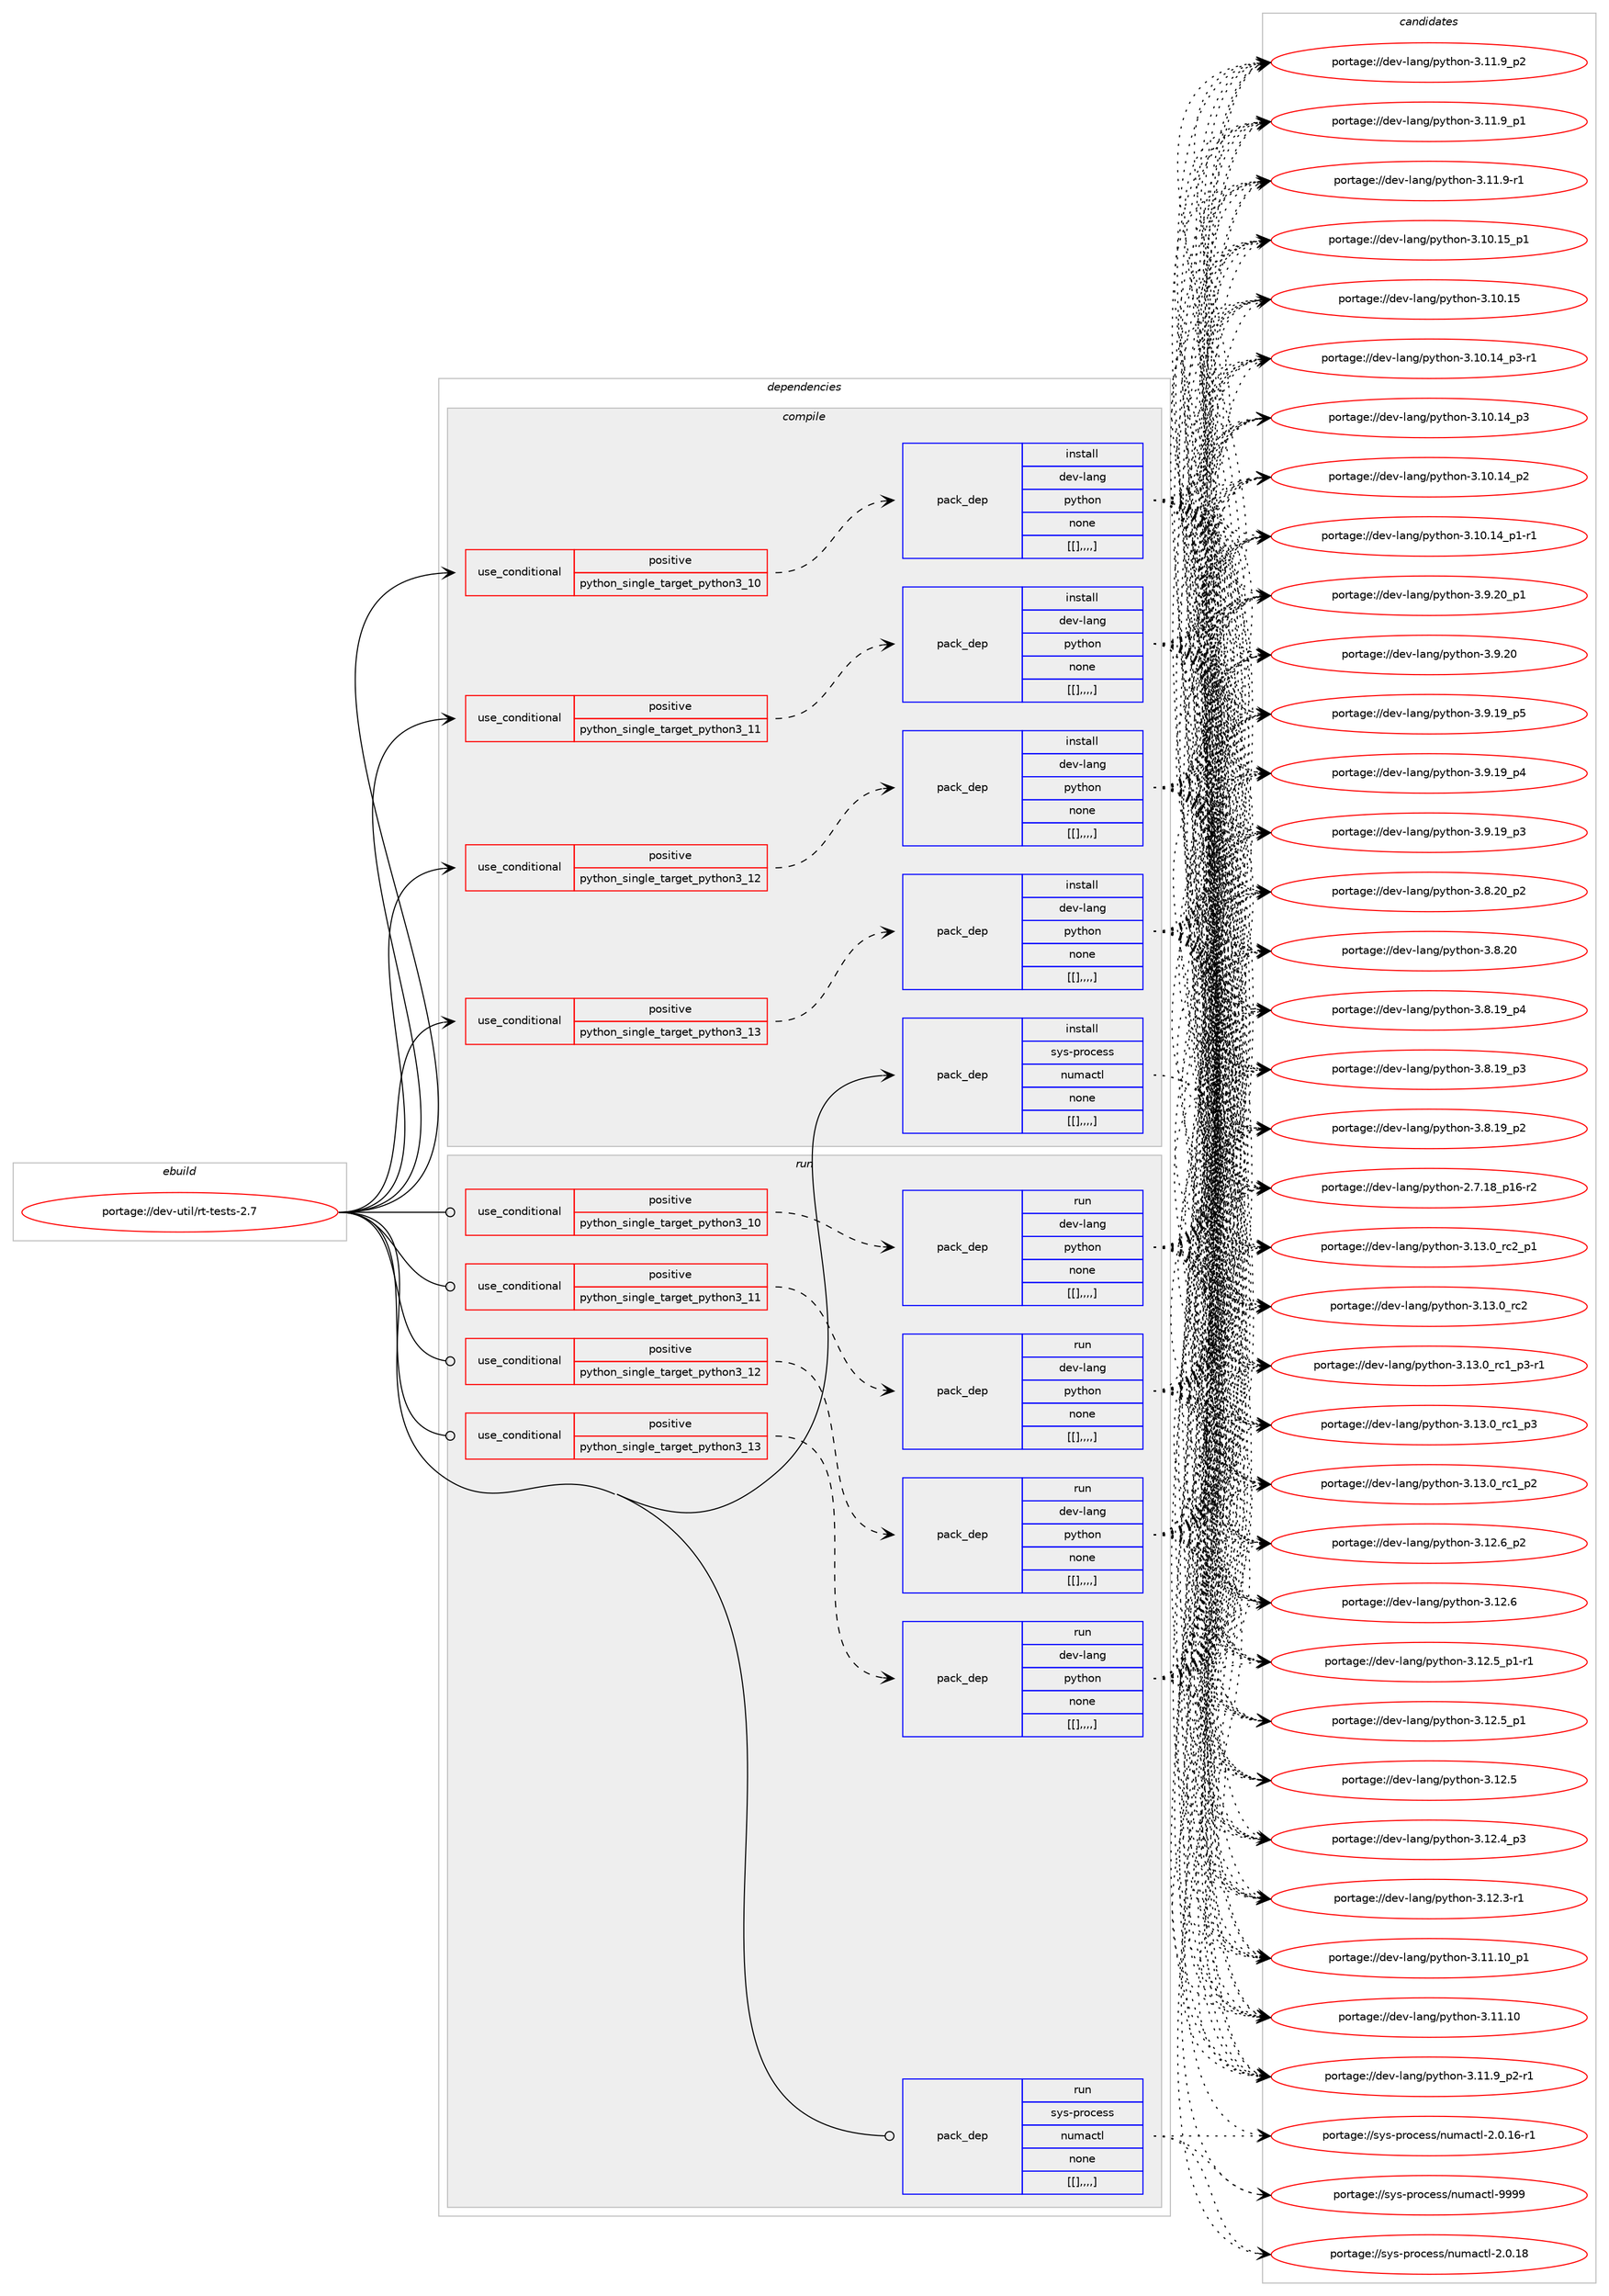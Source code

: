 digraph prolog {

# *************
# Graph options
# *************

newrank=true;
concentrate=true;
compound=true;
graph [rankdir=LR,fontname=Helvetica,fontsize=10,ranksep=1.5];#, ranksep=2.5, nodesep=0.2];
edge  [arrowhead=vee];
node  [fontname=Helvetica,fontsize=10];

# **********
# The ebuild
# **********

subgraph cluster_leftcol {
color=gray;
label=<<i>ebuild</i>>;
id [label="portage://dev-util/rt-tests-2.7", color=red, width=4, href="../dev-util/rt-tests-2.7.svg"];
}

# ****************
# The dependencies
# ****************

subgraph cluster_midcol {
color=gray;
label=<<i>dependencies</i>>;
subgraph cluster_compile {
fillcolor="#eeeeee";
style=filled;
label=<<i>compile</i>>;
subgraph cond64335 {
dependency224561 [label=<<TABLE BORDER="0" CELLBORDER="1" CELLSPACING="0" CELLPADDING="4"><TR><TD ROWSPAN="3" CELLPADDING="10">use_conditional</TD></TR><TR><TD>positive</TD></TR><TR><TD>python_single_target_python3_10</TD></TR></TABLE>>, shape=none, color=red];
subgraph pack158790 {
dependency224562 [label=<<TABLE BORDER="0" CELLBORDER="1" CELLSPACING="0" CELLPADDING="4" WIDTH="220"><TR><TD ROWSPAN="6" CELLPADDING="30">pack_dep</TD></TR><TR><TD WIDTH="110">install</TD></TR><TR><TD>dev-lang</TD></TR><TR><TD>python</TD></TR><TR><TD>none</TD></TR><TR><TD>[[],,,,]</TD></TR></TABLE>>, shape=none, color=blue];
}
dependency224561:e -> dependency224562:w [weight=20,style="dashed",arrowhead="vee"];
}
id:e -> dependency224561:w [weight=20,style="solid",arrowhead="vee"];
subgraph cond64336 {
dependency224563 [label=<<TABLE BORDER="0" CELLBORDER="1" CELLSPACING="0" CELLPADDING="4"><TR><TD ROWSPAN="3" CELLPADDING="10">use_conditional</TD></TR><TR><TD>positive</TD></TR><TR><TD>python_single_target_python3_11</TD></TR></TABLE>>, shape=none, color=red];
subgraph pack158791 {
dependency224564 [label=<<TABLE BORDER="0" CELLBORDER="1" CELLSPACING="0" CELLPADDING="4" WIDTH="220"><TR><TD ROWSPAN="6" CELLPADDING="30">pack_dep</TD></TR><TR><TD WIDTH="110">install</TD></TR><TR><TD>dev-lang</TD></TR><TR><TD>python</TD></TR><TR><TD>none</TD></TR><TR><TD>[[],,,,]</TD></TR></TABLE>>, shape=none, color=blue];
}
dependency224563:e -> dependency224564:w [weight=20,style="dashed",arrowhead="vee"];
}
id:e -> dependency224563:w [weight=20,style="solid",arrowhead="vee"];
subgraph cond64337 {
dependency224565 [label=<<TABLE BORDER="0" CELLBORDER="1" CELLSPACING="0" CELLPADDING="4"><TR><TD ROWSPAN="3" CELLPADDING="10">use_conditional</TD></TR><TR><TD>positive</TD></TR><TR><TD>python_single_target_python3_12</TD></TR></TABLE>>, shape=none, color=red];
subgraph pack158792 {
dependency224566 [label=<<TABLE BORDER="0" CELLBORDER="1" CELLSPACING="0" CELLPADDING="4" WIDTH="220"><TR><TD ROWSPAN="6" CELLPADDING="30">pack_dep</TD></TR><TR><TD WIDTH="110">install</TD></TR><TR><TD>dev-lang</TD></TR><TR><TD>python</TD></TR><TR><TD>none</TD></TR><TR><TD>[[],,,,]</TD></TR></TABLE>>, shape=none, color=blue];
}
dependency224565:e -> dependency224566:w [weight=20,style="dashed",arrowhead="vee"];
}
id:e -> dependency224565:w [weight=20,style="solid",arrowhead="vee"];
subgraph cond64338 {
dependency224567 [label=<<TABLE BORDER="0" CELLBORDER="1" CELLSPACING="0" CELLPADDING="4"><TR><TD ROWSPAN="3" CELLPADDING="10">use_conditional</TD></TR><TR><TD>positive</TD></TR><TR><TD>python_single_target_python3_13</TD></TR></TABLE>>, shape=none, color=red];
subgraph pack158793 {
dependency224568 [label=<<TABLE BORDER="0" CELLBORDER="1" CELLSPACING="0" CELLPADDING="4" WIDTH="220"><TR><TD ROWSPAN="6" CELLPADDING="30">pack_dep</TD></TR><TR><TD WIDTH="110">install</TD></TR><TR><TD>dev-lang</TD></TR><TR><TD>python</TD></TR><TR><TD>none</TD></TR><TR><TD>[[],,,,]</TD></TR></TABLE>>, shape=none, color=blue];
}
dependency224567:e -> dependency224568:w [weight=20,style="dashed",arrowhead="vee"];
}
id:e -> dependency224567:w [weight=20,style="solid",arrowhead="vee"];
subgraph pack158794 {
dependency224569 [label=<<TABLE BORDER="0" CELLBORDER="1" CELLSPACING="0" CELLPADDING="4" WIDTH="220"><TR><TD ROWSPAN="6" CELLPADDING="30">pack_dep</TD></TR><TR><TD WIDTH="110">install</TD></TR><TR><TD>sys-process</TD></TR><TR><TD>numactl</TD></TR><TR><TD>none</TD></TR><TR><TD>[[],,,,]</TD></TR></TABLE>>, shape=none, color=blue];
}
id:e -> dependency224569:w [weight=20,style="solid",arrowhead="vee"];
}
subgraph cluster_compileandrun {
fillcolor="#eeeeee";
style=filled;
label=<<i>compile and run</i>>;
}
subgraph cluster_run {
fillcolor="#eeeeee";
style=filled;
label=<<i>run</i>>;
subgraph cond64339 {
dependency224570 [label=<<TABLE BORDER="0" CELLBORDER="1" CELLSPACING="0" CELLPADDING="4"><TR><TD ROWSPAN="3" CELLPADDING="10">use_conditional</TD></TR><TR><TD>positive</TD></TR><TR><TD>python_single_target_python3_10</TD></TR></TABLE>>, shape=none, color=red];
subgraph pack158795 {
dependency224571 [label=<<TABLE BORDER="0" CELLBORDER="1" CELLSPACING="0" CELLPADDING="4" WIDTH="220"><TR><TD ROWSPAN="6" CELLPADDING="30">pack_dep</TD></TR><TR><TD WIDTH="110">run</TD></TR><TR><TD>dev-lang</TD></TR><TR><TD>python</TD></TR><TR><TD>none</TD></TR><TR><TD>[[],,,,]</TD></TR></TABLE>>, shape=none, color=blue];
}
dependency224570:e -> dependency224571:w [weight=20,style="dashed",arrowhead="vee"];
}
id:e -> dependency224570:w [weight=20,style="solid",arrowhead="odot"];
subgraph cond64340 {
dependency224572 [label=<<TABLE BORDER="0" CELLBORDER="1" CELLSPACING="0" CELLPADDING="4"><TR><TD ROWSPAN="3" CELLPADDING="10">use_conditional</TD></TR><TR><TD>positive</TD></TR><TR><TD>python_single_target_python3_11</TD></TR></TABLE>>, shape=none, color=red];
subgraph pack158796 {
dependency224573 [label=<<TABLE BORDER="0" CELLBORDER="1" CELLSPACING="0" CELLPADDING="4" WIDTH="220"><TR><TD ROWSPAN="6" CELLPADDING="30">pack_dep</TD></TR><TR><TD WIDTH="110">run</TD></TR><TR><TD>dev-lang</TD></TR><TR><TD>python</TD></TR><TR><TD>none</TD></TR><TR><TD>[[],,,,]</TD></TR></TABLE>>, shape=none, color=blue];
}
dependency224572:e -> dependency224573:w [weight=20,style="dashed",arrowhead="vee"];
}
id:e -> dependency224572:w [weight=20,style="solid",arrowhead="odot"];
subgraph cond64341 {
dependency224574 [label=<<TABLE BORDER="0" CELLBORDER="1" CELLSPACING="0" CELLPADDING="4"><TR><TD ROWSPAN="3" CELLPADDING="10">use_conditional</TD></TR><TR><TD>positive</TD></TR><TR><TD>python_single_target_python3_12</TD></TR></TABLE>>, shape=none, color=red];
subgraph pack158797 {
dependency224575 [label=<<TABLE BORDER="0" CELLBORDER="1" CELLSPACING="0" CELLPADDING="4" WIDTH="220"><TR><TD ROWSPAN="6" CELLPADDING="30">pack_dep</TD></TR><TR><TD WIDTH="110">run</TD></TR><TR><TD>dev-lang</TD></TR><TR><TD>python</TD></TR><TR><TD>none</TD></TR><TR><TD>[[],,,,]</TD></TR></TABLE>>, shape=none, color=blue];
}
dependency224574:e -> dependency224575:w [weight=20,style="dashed",arrowhead="vee"];
}
id:e -> dependency224574:w [weight=20,style="solid",arrowhead="odot"];
subgraph cond64342 {
dependency224576 [label=<<TABLE BORDER="0" CELLBORDER="1" CELLSPACING="0" CELLPADDING="4"><TR><TD ROWSPAN="3" CELLPADDING="10">use_conditional</TD></TR><TR><TD>positive</TD></TR><TR><TD>python_single_target_python3_13</TD></TR></TABLE>>, shape=none, color=red];
subgraph pack158798 {
dependency224577 [label=<<TABLE BORDER="0" CELLBORDER="1" CELLSPACING="0" CELLPADDING="4" WIDTH="220"><TR><TD ROWSPAN="6" CELLPADDING="30">pack_dep</TD></TR><TR><TD WIDTH="110">run</TD></TR><TR><TD>dev-lang</TD></TR><TR><TD>python</TD></TR><TR><TD>none</TD></TR><TR><TD>[[],,,,]</TD></TR></TABLE>>, shape=none, color=blue];
}
dependency224576:e -> dependency224577:w [weight=20,style="dashed",arrowhead="vee"];
}
id:e -> dependency224576:w [weight=20,style="solid",arrowhead="odot"];
subgraph pack158799 {
dependency224578 [label=<<TABLE BORDER="0" CELLBORDER="1" CELLSPACING="0" CELLPADDING="4" WIDTH="220"><TR><TD ROWSPAN="6" CELLPADDING="30">pack_dep</TD></TR><TR><TD WIDTH="110">run</TD></TR><TR><TD>sys-process</TD></TR><TR><TD>numactl</TD></TR><TR><TD>none</TD></TR><TR><TD>[[],,,,]</TD></TR></TABLE>>, shape=none, color=blue];
}
id:e -> dependency224578:w [weight=20,style="solid",arrowhead="odot"];
}
}

# **************
# The candidates
# **************

subgraph cluster_choices {
rank=same;
color=gray;
label=<<i>candidates</i>>;

subgraph choice158790 {
color=black;
nodesep=1;
choice100101118451089711010347112121116104111110455146495146489511499509511249 [label="portage://dev-lang/python-3.13.0_rc2_p1", color=red, width=4,href="../dev-lang/python-3.13.0_rc2_p1.svg"];
choice10010111845108971101034711212111610411111045514649514648951149950 [label="portage://dev-lang/python-3.13.0_rc2", color=red, width=4,href="../dev-lang/python-3.13.0_rc2.svg"];
choice1001011184510897110103471121211161041111104551464951464895114994995112514511449 [label="portage://dev-lang/python-3.13.0_rc1_p3-r1", color=red, width=4,href="../dev-lang/python-3.13.0_rc1_p3-r1.svg"];
choice100101118451089711010347112121116104111110455146495146489511499499511251 [label="portage://dev-lang/python-3.13.0_rc1_p3", color=red, width=4,href="../dev-lang/python-3.13.0_rc1_p3.svg"];
choice100101118451089711010347112121116104111110455146495146489511499499511250 [label="portage://dev-lang/python-3.13.0_rc1_p2", color=red, width=4,href="../dev-lang/python-3.13.0_rc1_p2.svg"];
choice100101118451089711010347112121116104111110455146495046549511250 [label="portage://dev-lang/python-3.12.6_p2", color=red, width=4,href="../dev-lang/python-3.12.6_p2.svg"];
choice10010111845108971101034711212111610411111045514649504654 [label="portage://dev-lang/python-3.12.6", color=red, width=4,href="../dev-lang/python-3.12.6.svg"];
choice1001011184510897110103471121211161041111104551464950465395112494511449 [label="portage://dev-lang/python-3.12.5_p1-r1", color=red, width=4,href="../dev-lang/python-3.12.5_p1-r1.svg"];
choice100101118451089711010347112121116104111110455146495046539511249 [label="portage://dev-lang/python-3.12.5_p1", color=red, width=4,href="../dev-lang/python-3.12.5_p1.svg"];
choice10010111845108971101034711212111610411111045514649504653 [label="portage://dev-lang/python-3.12.5", color=red, width=4,href="../dev-lang/python-3.12.5.svg"];
choice100101118451089711010347112121116104111110455146495046529511251 [label="portage://dev-lang/python-3.12.4_p3", color=red, width=4,href="../dev-lang/python-3.12.4_p3.svg"];
choice100101118451089711010347112121116104111110455146495046514511449 [label="portage://dev-lang/python-3.12.3-r1", color=red, width=4,href="../dev-lang/python-3.12.3-r1.svg"];
choice10010111845108971101034711212111610411111045514649494649489511249 [label="portage://dev-lang/python-3.11.10_p1", color=red, width=4,href="../dev-lang/python-3.11.10_p1.svg"];
choice1001011184510897110103471121211161041111104551464949464948 [label="portage://dev-lang/python-3.11.10", color=red, width=4,href="../dev-lang/python-3.11.10.svg"];
choice1001011184510897110103471121211161041111104551464949465795112504511449 [label="portage://dev-lang/python-3.11.9_p2-r1", color=red, width=4,href="../dev-lang/python-3.11.9_p2-r1.svg"];
choice100101118451089711010347112121116104111110455146494946579511250 [label="portage://dev-lang/python-3.11.9_p2", color=red, width=4,href="../dev-lang/python-3.11.9_p2.svg"];
choice100101118451089711010347112121116104111110455146494946579511249 [label="portage://dev-lang/python-3.11.9_p1", color=red, width=4,href="../dev-lang/python-3.11.9_p1.svg"];
choice100101118451089711010347112121116104111110455146494946574511449 [label="portage://dev-lang/python-3.11.9-r1", color=red, width=4,href="../dev-lang/python-3.11.9-r1.svg"];
choice10010111845108971101034711212111610411111045514649484649539511249 [label="portage://dev-lang/python-3.10.15_p1", color=red, width=4,href="../dev-lang/python-3.10.15_p1.svg"];
choice1001011184510897110103471121211161041111104551464948464953 [label="portage://dev-lang/python-3.10.15", color=red, width=4,href="../dev-lang/python-3.10.15.svg"];
choice100101118451089711010347112121116104111110455146494846495295112514511449 [label="portage://dev-lang/python-3.10.14_p3-r1", color=red, width=4,href="../dev-lang/python-3.10.14_p3-r1.svg"];
choice10010111845108971101034711212111610411111045514649484649529511251 [label="portage://dev-lang/python-3.10.14_p3", color=red, width=4,href="../dev-lang/python-3.10.14_p3.svg"];
choice10010111845108971101034711212111610411111045514649484649529511250 [label="portage://dev-lang/python-3.10.14_p2", color=red, width=4,href="../dev-lang/python-3.10.14_p2.svg"];
choice100101118451089711010347112121116104111110455146494846495295112494511449 [label="portage://dev-lang/python-3.10.14_p1-r1", color=red, width=4,href="../dev-lang/python-3.10.14_p1-r1.svg"];
choice100101118451089711010347112121116104111110455146574650489511249 [label="portage://dev-lang/python-3.9.20_p1", color=red, width=4,href="../dev-lang/python-3.9.20_p1.svg"];
choice10010111845108971101034711212111610411111045514657465048 [label="portage://dev-lang/python-3.9.20", color=red, width=4,href="../dev-lang/python-3.9.20.svg"];
choice100101118451089711010347112121116104111110455146574649579511253 [label="portage://dev-lang/python-3.9.19_p5", color=red, width=4,href="../dev-lang/python-3.9.19_p5.svg"];
choice100101118451089711010347112121116104111110455146574649579511252 [label="portage://dev-lang/python-3.9.19_p4", color=red, width=4,href="../dev-lang/python-3.9.19_p4.svg"];
choice100101118451089711010347112121116104111110455146574649579511251 [label="portage://dev-lang/python-3.9.19_p3", color=red, width=4,href="../dev-lang/python-3.9.19_p3.svg"];
choice100101118451089711010347112121116104111110455146564650489511250 [label="portage://dev-lang/python-3.8.20_p2", color=red, width=4,href="../dev-lang/python-3.8.20_p2.svg"];
choice10010111845108971101034711212111610411111045514656465048 [label="portage://dev-lang/python-3.8.20", color=red, width=4,href="../dev-lang/python-3.8.20.svg"];
choice100101118451089711010347112121116104111110455146564649579511252 [label="portage://dev-lang/python-3.8.19_p4", color=red, width=4,href="../dev-lang/python-3.8.19_p4.svg"];
choice100101118451089711010347112121116104111110455146564649579511251 [label="portage://dev-lang/python-3.8.19_p3", color=red, width=4,href="../dev-lang/python-3.8.19_p3.svg"];
choice100101118451089711010347112121116104111110455146564649579511250 [label="portage://dev-lang/python-3.8.19_p2", color=red, width=4,href="../dev-lang/python-3.8.19_p2.svg"];
choice100101118451089711010347112121116104111110455046554649569511249544511450 [label="portage://dev-lang/python-2.7.18_p16-r2", color=red, width=4,href="../dev-lang/python-2.7.18_p16-r2.svg"];
dependency224562:e -> choice100101118451089711010347112121116104111110455146495146489511499509511249:w [style=dotted,weight="100"];
dependency224562:e -> choice10010111845108971101034711212111610411111045514649514648951149950:w [style=dotted,weight="100"];
dependency224562:e -> choice1001011184510897110103471121211161041111104551464951464895114994995112514511449:w [style=dotted,weight="100"];
dependency224562:e -> choice100101118451089711010347112121116104111110455146495146489511499499511251:w [style=dotted,weight="100"];
dependency224562:e -> choice100101118451089711010347112121116104111110455146495146489511499499511250:w [style=dotted,weight="100"];
dependency224562:e -> choice100101118451089711010347112121116104111110455146495046549511250:w [style=dotted,weight="100"];
dependency224562:e -> choice10010111845108971101034711212111610411111045514649504654:w [style=dotted,weight="100"];
dependency224562:e -> choice1001011184510897110103471121211161041111104551464950465395112494511449:w [style=dotted,weight="100"];
dependency224562:e -> choice100101118451089711010347112121116104111110455146495046539511249:w [style=dotted,weight="100"];
dependency224562:e -> choice10010111845108971101034711212111610411111045514649504653:w [style=dotted,weight="100"];
dependency224562:e -> choice100101118451089711010347112121116104111110455146495046529511251:w [style=dotted,weight="100"];
dependency224562:e -> choice100101118451089711010347112121116104111110455146495046514511449:w [style=dotted,weight="100"];
dependency224562:e -> choice10010111845108971101034711212111610411111045514649494649489511249:w [style=dotted,weight="100"];
dependency224562:e -> choice1001011184510897110103471121211161041111104551464949464948:w [style=dotted,weight="100"];
dependency224562:e -> choice1001011184510897110103471121211161041111104551464949465795112504511449:w [style=dotted,weight="100"];
dependency224562:e -> choice100101118451089711010347112121116104111110455146494946579511250:w [style=dotted,weight="100"];
dependency224562:e -> choice100101118451089711010347112121116104111110455146494946579511249:w [style=dotted,weight="100"];
dependency224562:e -> choice100101118451089711010347112121116104111110455146494946574511449:w [style=dotted,weight="100"];
dependency224562:e -> choice10010111845108971101034711212111610411111045514649484649539511249:w [style=dotted,weight="100"];
dependency224562:e -> choice1001011184510897110103471121211161041111104551464948464953:w [style=dotted,weight="100"];
dependency224562:e -> choice100101118451089711010347112121116104111110455146494846495295112514511449:w [style=dotted,weight="100"];
dependency224562:e -> choice10010111845108971101034711212111610411111045514649484649529511251:w [style=dotted,weight="100"];
dependency224562:e -> choice10010111845108971101034711212111610411111045514649484649529511250:w [style=dotted,weight="100"];
dependency224562:e -> choice100101118451089711010347112121116104111110455146494846495295112494511449:w [style=dotted,weight="100"];
dependency224562:e -> choice100101118451089711010347112121116104111110455146574650489511249:w [style=dotted,weight="100"];
dependency224562:e -> choice10010111845108971101034711212111610411111045514657465048:w [style=dotted,weight="100"];
dependency224562:e -> choice100101118451089711010347112121116104111110455146574649579511253:w [style=dotted,weight="100"];
dependency224562:e -> choice100101118451089711010347112121116104111110455146574649579511252:w [style=dotted,weight="100"];
dependency224562:e -> choice100101118451089711010347112121116104111110455146574649579511251:w [style=dotted,weight="100"];
dependency224562:e -> choice100101118451089711010347112121116104111110455146564650489511250:w [style=dotted,weight="100"];
dependency224562:e -> choice10010111845108971101034711212111610411111045514656465048:w [style=dotted,weight="100"];
dependency224562:e -> choice100101118451089711010347112121116104111110455146564649579511252:w [style=dotted,weight="100"];
dependency224562:e -> choice100101118451089711010347112121116104111110455146564649579511251:w [style=dotted,weight="100"];
dependency224562:e -> choice100101118451089711010347112121116104111110455146564649579511250:w [style=dotted,weight="100"];
dependency224562:e -> choice100101118451089711010347112121116104111110455046554649569511249544511450:w [style=dotted,weight="100"];
}
subgraph choice158791 {
color=black;
nodesep=1;
choice100101118451089711010347112121116104111110455146495146489511499509511249 [label="portage://dev-lang/python-3.13.0_rc2_p1", color=red, width=4,href="../dev-lang/python-3.13.0_rc2_p1.svg"];
choice10010111845108971101034711212111610411111045514649514648951149950 [label="portage://dev-lang/python-3.13.0_rc2", color=red, width=4,href="../dev-lang/python-3.13.0_rc2.svg"];
choice1001011184510897110103471121211161041111104551464951464895114994995112514511449 [label="portage://dev-lang/python-3.13.0_rc1_p3-r1", color=red, width=4,href="../dev-lang/python-3.13.0_rc1_p3-r1.svg"];
choice100101118451089711010347112121116104111110455146495146489511499499511251 [label="portage://dev-lang/python-3.13.0_rc1_p3", color=red, width=4,href="../dev-lang/python-3.13.0_rc1_p3.svg"];
choice100101118451089711010347112121116104111110455146495146489511499499511250 [label="portage://dev-lang/python-3.13.0_rc1_p2", color=red, width=4,href="../dev-lang/python-3.13.0_rc1_p2.svg"];
choice100101118451089711010347112121116104111110455146495046549511250 [label="portage://dev-lang/python-3.12.6_p2", color=red, width=4,href="../dev-lang/python-3.12.6_p2.svg"];
choice10010111845108971101034711212111610411111045514649504654 [label="portage://dev-lang/python-3.12.6", color=red, width=4,href="../dev-lang/python-3.12.6.svg"];
choice1001011184510897110103471121211161041111104551464950465395112494511449 [label="portage://dev-lang/python-3.12.5_p1-r1", color=red, width=4,href="../dev-lang/python-3.12.5_p1-r1.svg"];
choice100101118451089711010347112121116104111110455146495046539511249 [label="portage://dev-lang/python-3.12.5_p1", color=red, width=4,href="../dev-lang/python-3.12.5_p1.svg"];
choice10010111845108971101034711212111610411111045514649504653 [label="portage://dev-lang/python-3.12.5", color=red, width=4,href="../dev-lang/python-3.12.5.svg"];
choice100101118451089711010347112121116104111110455146495046529511251 [label="portage://dev-lang/python-3.12.4_p3", color=red, width=4,href="../dev-lang/python-3.12.4_p3.svg"];
choice100101118451089711010347112121116104111110455146495046514511449 [label="portage://dev-lang/python-3.12.3-r1", color=red, width=4,href="../dev-lang/python-3.12.3-r1.svg"];
choice10010111845108971101034711212111610411111045514649494649489511249 [label="portage://dev-lang/python-3.11.10_p1", color=red, width=4,href="../dev-lang/python-3.11.10_p1.svg"];
choice1001011184510897110103471121211161041111104551464949464948 [label="portage://dev-lang/python-3.11.10", color=red, width=4,href="../dev-lang/python-3.11.10.svg"];
choice1001011184510897110103471121211161041111104551464949465795112504511449 [label="portage://dev-lang/python-3.11.9_p2-r1", color=red, width=4,href="../dev-lang/python-3.11.9_p2-r1.svg"];
choice100101118451089711010347112121116104111110455146494946579511250 [label="portage://dev-lang/python-3.11.9_p2", color=red, width=4,href="../dev-lang/python-3.11.9_p2.svg"];
choice100101118451089711010347112121116104111110455146494946579511249 [label="portage://dev-lang/python-3.11.9_p1", color=red, width=4,href="../dev-lang/python-3.11.9_p1.svg"];
choice100101118451089711010347112121116104111110455146494946574511449 [label="portage://dev-lang/python-3.11.9-r1", color=red, width=4,href="../dev-lang/python-3.11.9-r1.svg"];
choice10010111845108971101034711212111610411111045514649484649539511249 [label="portage://dev-lang/python-3.10.15_p1", color=red, width=4,href="../dev-lang/python-3.10.15_p1.svg"];
choice1001011184510897110103471121211161041111104551464948464953 [label="portage://dev-lang/python-3.10.15", color=red, width=4,href="../dev-lang/python-3.10.15.svg"];
choice100101118451089711010347112121116104111110455146494846495295112514511449 [label="portage://dev-lang/python-3.10.14_p3-r1", color=red, width=4,href="../dev-lang/python-3.10.14_p3-r1.svg"];
choice10010111845108971101034711212111610411111045514649484649529511251 [label="portage://dev-lang/python-3.10.14_p3", color=red, width=4,href="../dev-lang/python-3.10.14_p3.svg"];
choice10010111845108971101034711212111610411111045514649484649529511250 [label="portage://dev-lang/python-3.10.14_p2", color=red, width=4,href="../dev-lang/python-3.10.14_p2.svg"];
choice100101118451089711010347112121116104111110455146494846495295112494511449 [label="portage://dev-lang/python-3.10.14_p1-r1", color=red, width=4,href="../dev-lang/python-3.10.14_p1-r1.svg"];
choice100101118451089711010347112121116104111110455146574650489511249 [label="portage://dev-lang/python-3.9.20_p1", color=red, width=4,href="../dev-lang/python-3.9.20_p1.svg"];
choice10010111845108971101034711212111610411111045514657465048 [label="portage://dev-lang/python-3.9.20", color=red, width=4,href="../dev-lang/python-3.9.20.svg"];
choice100101118451089711010347112121116104111110455146574649579511253 [label="portage://dev-lang/python-3.9.19_p5", color=red, width=4,href="../dev-lang/python-3.9.19_p5.svg"];
choice100101118451089711010347112121116104111110455146574649579511252 [label="portage://dev-lang/python-3.9.19_p4", color=red, width=4,href="../dev-lang/python-3.9.19_p4.svg"];
choice100101118451089711010347112121116104111110455146574649579511251 [label="portage://dev-lang/python-3.9.19_p3", color=red, width=4,href="../dev-lang/python-3.9.19_p3.svg"];
choice100101118451089711010347112121116104111110455146564650489511250 [label="portage://dev-lang/python-3.8.20_p2", color=red, width=4,href="../dev-lang/python-3.8.20_p2.svg"];
choice10010111845108971101034711212111610411111045514656465048 [label="portage://dev-lang/python-3.8.20", color=red, width=4,href="../dev-lang/python-3.8.20.svg"];
choice100101118451089711010347112121116104111110455146564649579511252 [label="portage://dev-lang/python-3.8.19_p4", color=red, width=4,href="../dev-lang/python-3.8.19_p4.svg"];
choice100101118451089711010347112121116104111110455146564649579511251 [label="portage://dev-lang/python-3.8.19_p3", color=red, width=4,href="../dev-lang/python-3.8.19_p3.svg"];
choice100101118451089711010347112121116104111110455146564649579511250 [label="portage://dev-lang/python-3.8.19_p2", color=red, width=4,href="../dev-lang/python-3.8.19_p2.svg"];
choice100101118451089711010347112121116104111110455046554649569511249544511450 [label="portage://dev-lang/python-2.7.18_p16-r2", color=red, width=4,href="../dev-lang/python-2.7.18_p16-r2.svg"];
dependency224564:e -> choice100101118451089711010347112121116104111110455146495146489511499509511249:w [style=dotted,weight="100"];
dependency224564:e -> choice10010111845108971101034711212111610411111045514649514648951149950:w [style=dotted,weight="100"];
dependency224564:e -> choice1001011184510897110103471121211161041111104551464951464895114994995112514511449:w [style=dotted,weight="100"];
dependency224564:e -> choice100101118451089711010347112121116104111110455146495146489511499499511251:w [style=dotted,weight="100"];
dependency224564:e -> choice100101118451089711010347112121116104111110455146495146489511499499511250:w [style=dotted,weight="100"];
dependency224564:e -> choice100101118451089711010347112121116104111110455146495046549511250:w [style=dotted,weight="100"];
dependency224564:e -> choice10010111845108971101034711212111610411111045514649504654:w [style=dotted,weight="100"];
dependency224564:e -> choice1001011184510897110103471121211161041111104551464950465395112494511449:w [style=dotted,weight="100"];
dependency224564:e -> choice100101118451089711010347112121116104111110455146495046539511249:w [style=dotted,weight="100"];
dependency224564:e -> choice10010111845108971101034711212111610411111045514649504653:w [style=dotted,weight="100"];
dependency224564:e -> choice100101118451089711010347112121116104111110455146495046529511251:w [style=dotted,weight="100"];
dependency224564:e -> choice100101118451089711010347112121116104111110455146495046514511449:w [style=dotted,weight="100"];
dependency224564:e -> choice10010111845108971101034711212111610411111045514649494649489511249:w [style=dotted,weight="100"];
dependency224564:e -> choice1001011184510897110103471121211161041111104551464949464948:w [style=dotted,weight="100"];
dependency224564:e -> choice1001011184510897110103471121211161041111104551464949465795112504511449:w [style=dotted,weight="100"];
dependency224564:e -> choice100101118451089711010347112121116104111110455146494946579511250:w [style=dotted,weight="100"];
dependency224564:e -> choice100101118451089711010347112121116104111110455146494946579511249:w [style=dotted,weight="100"];
dependency224564:e -> choice100101118451089711010347112121116104111110455146494946574511449:w [style=dotted,weight="100"];
dependency224564:e -> choice10010111845108971101034711212111610411111045514649484649539511249:w [style=dotted,weight="100"];
dependency224564:e -> choice1001011184510897110103471121211161041111104551464948464953:w [style=dotted,weight="100"];
dependency224564:e -> choice100101118451089711010347112121116104111110455146494846495295112514511449:w [style=dotted,weight="100"];
dependency224564:e -> choice10010111845108971101034711212111610411111045514649484649529511251:w [style=dotted,weight="100"];
dependency224564:e -> choice10010111845108971101034711212111610411111045514649484649529511250:w [style=dotted,weight="100"];
dependency224564:e -> choice100101118451089711010347112121116104111110455146494846495295112494511449:w [style=dotted,weight="100"];
dependency224564:e -> choice100101118451089711010347112121116104111110455146574650489511249:w [style=dotted,weight="100"];
dependency224564:e -> choice10010111845108971101034711212111610411111045514657465048:w [style=dotted,weight="100"];
dependency224564:e -> choice100101118451089711010347112121116104111110455146574649579511253:w [style=dotted,weight="100"];
dependency224564:e -> choice100101118451089711010347112121116104111110455146574649579511252:w [style=dotted,weight="100"];
dependency224564:e -> choice100101118451089711010347112121116104111110455146574649579511251:w [style=dotted,weight="100"];
dependency224564:e -> choice100101118451089711010347112121116104111110455146564650489511250:w [style=dotted,weight="100"];
dependency224564:e -> choice10010111845108971101034711212111610411111045514656465048:w [style=dotted,weight="100"];
dependency224564:e -> choice100101118451089711010347112121116104111110455146564649579511252:w [style=dotted,weight="100"];
dependency224564:e -> choice100101118451089711010347112121116104111110455146564649579511251:w [style=dotted,weight="100"];
dependency224564:e -> choice100101118451089711010347112121116104111110455146564649579511250:w [style=dotted,weight="100"];
dependency224564:e -> choice100101118451089711010347112121116104111110455046554649569511249544511450:w [style=dotted,weight="100"];
}
subgraph choice158792 {
color=black;
nodesep=1;
choice100101118451089711010347112121116104111110455146495146489511499509511249 [label="portage://dev-lang/python-3.13.0_rc2_p1", color=red, width=4,href="../dev-lang/python-3.13.0_rc2_p1.svg"];
choice10010111845108971101034711212111610411111045514649514648951149950 [label="portage://dev-lang/python-3.13.0_rc2", color=red, width=4,href="../dev-lang/python-3.13.0_rc2.svg"];
choice1001011184510897110103471121211161041111104551464951464895114994995112514511449 [label="portage://dev-lang/python-3.13.0_rc1_p3-r1", color=red, width=4,href="../dev-lang/python-3.13.0_rc1_p3-r1.svg"];
choice100101118451089711010347112121116104111110455146495146489511499499511251 [label="portage://dev-lang/python-3.13.0_rc1_p3", color=red, width=4,href="../dev-lang/python-3.13.0_rc1_p3.svg"];
choice100101118451089711010347112121116104111110455146495146489511499499511250 [label="portage://dev-lang/python-3.13.0_rc1_p2", color=red, width=4,href="../dev-lang/python-3.13.0_rc1_p2.svg"];
choice100101118451089711010347112121116104111110455146495046549511250 [label="portage://dev-lang/python-3.12.6_p2", color=red, width=4,href="../dev-lang/python-3.12.6_p2.svg"];
choice10010111845108971101034711212111610411111045514649504654 [label="portage://dev-lang/python-3.12.6", color=red, width=4,href="../dev-lang/python-3.12.6.svg"];
choice1001011184510897110103471121211161041111104551464950465395112494511449 [label="portage://dev-lang/python-3.12.5_p1-r1", color=red, width=4,href="../dev-lang/python-3.12.5_p1-r1.svg"];
choice100101118451089711010347112121116104111110455146495046539511249 [label="portage://dev-lang/python-3.12.5_p1", color=red, width=4,href="../dev-lang/python-3.12.5_p1.svg"];
choice10010111845108971101034711212111610411111045514649504653 [label="portage://dev-lang/python-3.12.5", color=red, width=4,href="../dev-lang/python-3.12.5.svg"];
choice100101118451089711010347112121116104111110455146495046529511251 [label="portage://dev-lang/python-3.12.4_p3", color=red, width=4,href="../dev-lang/python-3.12.4_p3.svg"];
choice100101118451089711010347112121116104111110455146495046514511449 [label="portage://dev-lang/python-3.12.3-r1", color=red, width=4,href="../dev-lang/python-3.12.3-r1.svg"];
choice10010111845108971101034711212111610411111045514649494649489511249 [label="portage://dev-lang/python-3.11.10_p1", color=red, width=4,href="../dev-lang/python-3.11.10_p1.svg"];
choice1001011184510897110103471121211161041111104551464949464948 [label="portage://dev-lang/python-3.11.10", color=red, width=4,href="../dev-lang/python-3.11.10.svg"];
choice1001011184510897110103471121211161041111104551464949465795112504511449 [label="portage://dev-lang/python-3.11.9_p2-r1", color=red, width=4,href="../dev-lang/python-3.11.9_p2-r1.svg"];
choice100101118451089711010347112121116104111110455146494946579511250 [label="portage://dev-lang/python-3.11.9_p2", color=red, width=4,href="../dev-lang/python-3.11.9_p2.svg"];
choice100101118451089711010347112121116104111110455146494946579511249 [label="portage://dev-lang/python-3.11.9_p1", color=red, width=4,href="../dev-lang/python-3.11.9_p1.svg"];
choice100101118451089711010347112121116104111110455146494946574511449 [label="portage://dev-lang/python-3.11.9-r1", color=red, width=4,href="../dev-lang/python-3.11.9-r1.svg"];
choice10010111845108971101034711212111610411111045514649484649539511249 [label="portage://dev-lang/python-3.10.15_p1", color=red, width=4,href="../dev-lang/python-3.10.15_p1.svg"];
choice1001011184510897110103471121211161041111104551464948464953 [label="portage://dev-lang/python-3.10.15", color=red, width=4,href="../dev-lang/python-3.10.15.svg"];
choice100101118451089711010347112121116104111110455146494846495295112514511449 [label="portage://dev-lang/python-3.10.14_p3-r1", color=red, width=4,href="../dev-lang/python-3.10.14_p3-r1.svg"];
choice10010111845108971101034711212111610411111045514649484649529511251 [label="portage://dev-lang/python-3.10.14_p3", color=red, width=4,href="../dev-lang/python-3.10.14_p3.svg"];
choice10010111845108971101034711212111610411111045514649484649529511250 [label="portage://dev-lang/python-3.10.14_p2", color=red, width=4,href="../dev-lang/python-3.10.14_p2.svg"];
choice100101118451089711010347112121116104111110455146494846495295112494511449 [label="portage://dev-lang/python-3.10.14_p1-r1", color=red, width=4,href="../dev-lang/python-3.10.14_p1-r1.svg"];
choice100101118451089711010347112121116104111110455146574650489511249 [label="portage://dev-lang/python-3.9.20_p1", color=red, width=4,href="../dev-lang/python-3.9.20_p1.svg"];
choice10010111845108971101034711212111610411111045514657465048 [label="portage://dev-lang/python-3.9.20", color=red, width=4,href="../dev-lang/python-3.9.20.svg"];
choice100101118451089711010347112121116104111110455146574649579511253 [label="portage://dev-lang/python-3.9.19_p5", color=red, width=4,href="../dev-lang/python-3.9.19_p5.svg"];
choice100101118451089711010347112121116104111110455146574649579511252 [label="portage://dev-lang/python-3.9.19_p4", color=red, width=4,href="../dev-lang/python-3.9.19_p4.svg"];
choice100101118451089711010347112121116104111110455146574649579511251 [label="portage://dev-lang/python-3.9.19_p3", color=red, width=4,href="../dev-lang/python-3.9.19_p3.svg"];
choice100101118451089711010347112121116104111110455146564650489511250 [label="portage://dev-lang/python-3.8.20_p2", color=red, width=4,href="../dev-lang/python-3.8.20_p2.svg"];
choice10010111845108971101034711212111610411111045514656465048 [label="portage://dev-lang/python-3.8.20", color=red, width=4,href="../dev-lang/python-3.8.20.svg"];
choice100101118451089711010347112121116104111110455146564649579511252 [label="portage://dev-lang/python-3.8.19_p4", color=red, width=4,href="../dev-lang/python-3.8.19_p4.svg"];
choice100101118451089711010347112121116104111110455146564649579511251 [label="portage://dev-lang/python-3.8.19_p3", color=red, width=4,href="../dev-lang/python-3.8.19_p3.svg"];
choice100101118451089711010347112121116104111110455146564649579511250 [label="portage://dev-lang/python-3.8.19_p2", color=red, width=4,href="../dev-lang/python-3.8.19_p2.svg"];
choice100101118451089711010347112121116104111110455046554649569511249544511450 [label="portage://dev-lang/python-2.7.18_p16-r2", color=red, width=4,href="../dev-lang/python-2.7.18_p16-r2.svg"];
dependency224566:e -> choice100101118451089711010347112121116104111110455146495146489511499509511249:w [style=dotted,weight="100"];
dependency224566:e -> choice10010111845108971101034711212111610411111045514649514648951149950:w [style=dotted,weight="100"];
dependency224566:e -> choice1001011184510897110103471121211161041111104551464951464895114994995112514511449:w [style=dotted,weight="100"];
dependency224566:e -> choice100101118451089711010347112121116104111110455146495146489511499499511251:w [style=dotted,weight="100"];
dependency224566:e -> choice100101118451089711010347112121116104111110455146495146489511499499511250:w [style=dotted,weight="100"];
dependency224566:e -> choice100101118451089711010347112121116104111110455146495046549511250:w [style=dotted,weight="100"];
dependency224566:e -> choice10010111845108971101034711212111610411111045514649504654:w [style=dotted,weight="100"];
dependency224566:e -> choice1001011184510897110103471121211161041111104551464950465395112494511449:w [style=dotted,weight="100"];
dependency224566:e -> choice100101118451089711010347112121116104111110455146495046539511249:w [style=dotted,weight="100"];
dependency224566:e -> choice10010111845108971101034711212111610411111045514649504653:w [style=dotted,weight="100"];
dependency224566:e -> choice100101118451089711010347112121116104111110455146495046529511251:w [style=dotted,weight="100"];
dependency224566:e -> choice100101118451089711010347112121116104111110455146495046514511449:w [style=dotted,weight="100"];
dependency224566:e -> choice10010111845108971101034711212111610411111045514649494649489511249:w [style=dotted,weight="100"];
dependency224566:e -> choice1001011184510897110103471121211161041111104551464949464948:w [style=dotted,weight="100"];
dependency224566:e -> choice1001011184510897110103471121211161041111104551464949465795112504511449:w [style=dotted,weight="100"];
dependency224566:e -> choice100101118451089711010347112121116104111110455146494946579511250:w [style=dotted,weight="100"];
dependency224566:e -> choice100101118451089711010347112121116104111110455146494946579511249:w [style=dotted,weight="100"];
dependency224566:e -> choice100101118451089711010347112121116104111110455146494946574511449:w [style=dotted,weight="100"];
dependency224566:e -> choice10010111845108971101034711212111610411111045514649484649539511249:w [style=dotted,weight="100"];
dependency224566:e -> choice1001011184510897110103471121211161041111104551464948464953:w [style=dotted,weight="100"];
dependency224566:e -> choice100101118451089711010347112121116104111110455146494846495295112514511449:w [style=dotted,weight="100"];
dependency224566:e -> choice10010111845108971101034711212111610411111045514649484649529511251:w [style=dotted,weight="100"];
dependency224566:e -> choice10010111845108971101034711212111610411111045514649484649529511250:w [style=dotted,weight="100"];
dependency224566:e -> choice100101118451089711010347112121116104111110455146494846495295112494511449:w [style=dotted,weight="100"];
dependency224566:e -> choice100101118451089711010347112121116104111110455146574650489511249:w [style=dotted,weight="100"];
dependency224566:e -> choice10010111845108971101034711212111610411111045514657465048:w [style=dotted,weight="100"];
dependency224566:e -> choice100101118451089711010347112121116104111110455146574649579511253:w [style=dotted,weight="100"];
dependency224566:e -> choice100101118451089711010347112121116104111110455146574649579511252:w [style=dotted,weight="100"];
dependency224566:e -> choice100101118451089711010347112121116104111110455146574649579511251:w [style=dotted,weight="100"];
dependency224566:e -> choice100101118451089711010347112121116104111110455146564650489511250:w [style=dotted,weight="100"];
dependency224566:e -> choice10010111845108971101034711212111610411111045514656465048:w [style=dotted,weight="100"];
dependency224566:e -> choice100101118451089711010347112121116104111110455146564649579511252:w [style=dotted,weight="100"];
dependency224566:e -> choice100101118451089711010347112121116104111110455146564649579511251:w [style=dotted,weight="100"];
dependency224566:e -> choice100101118451089711010347112121116104111110455146564649579511250:w [style=dotted,weight="100"];
dependency224566:e -> choice100101118451089711010347112121116104111110455046554649569511249544511450:w [style=dotted,weight="100"];
}
subgraph choice158793 {
color=black;
nodesep=1;
choice100101118451089711010347112121116104111110455146495146489511499509511249 [label="portage://dev-lang/python-3.13.0_rc2_p1", color=red, width=4,href="../dev-lang/python-3.13.0_rc2_p1.svg"];
choice10010111845108971101034711212111610411111045514649514648951149950 [label="portage://dev-lang/python-3.13.0_rc2", color=red, width=4,href="../dev-lang/python-3.13.0_rc2.svg"];
choice1001011184510897110103471121211161041111104551464951464895114994995112514511449 [label="portage://dev-lang/python-3.13.0_rc1_p3-r1", color=red, width=4,href="../dev-lang/python-3.13.0_rc1_p3-r1.svg"];
choice100101118451089711010347112121116104111110455146495146489511499499511251 [label="portage://dev-lang/python-3.13.0_rc1_p3", color=red, width=4,href="../dev-lang/python-3.13.0_rc1_p3.svg"];
choice100101118451089711010347112121116104111110455146495146489511499499511250 [label="portage://dev-lang/python-3.13.0_rc1_p2", color=red, width=4,href="../dev-lang/python-3.13.0_rc1_p2.svg"];
choice100101118451089711010347112121116104111110455146495046549511250 [label="portage://dev-lang/python-3.12.6_p2", color=red, width=4,href="../dev-lang/python-3.12.6_p2.svg"];
choice10010111845108971101034711212111610411111045514649504654 [label="portage://dev-lang/python-3.12.6", color=red, width=4,href="../dev-lang/python-3.12.6.svg"];
choice1001011184510897110103471121211161041111104551464950465395112494511449 [label="portage://dev-lang/python-3.12.5_p1-r1", color=red, width=4,href="../dev-lang/python-3.12.5_p1-r1.svg"];
choice100101118451089711010347112121116104111110455146495046539511249 [label="portage://dev-lang/python-3.12.5_p1", color=red, width=4,href="../dev-lang/python-3.12.5_p1.svg"];
choice10010111845108971101034711212111610411111045514649504653 [label="portage://dev-lang/python-3.12.5", color=red, width=4,href="../dev-lang/python-3.12.5.svg"];
choice100101118451089711010347112121116104111110455146495046529511251 [label="portage://dev-lang/python-3.12.4_p3", color=red, width=4,href="../dev-lang/python-3.12.4_p3.svg"];
choice100101118451089711010347112121116104111110455146495046514511449 [label="portage://dev-lang/python-3.12.3-r1", color=red, width=4,href="../dev-lang/python-3.12.3-r1.svg"];
choice10010111845108971101034711212111610411111045514649494649489511249 [label="portage://dev-lang/python-3.11.10_p1", color=red, width=4,href="../dev-lang/python-3.11.10_p1.svg"];
choice1001011184510897110103471121211161041111104551464949464948 [label="portage://dev-lang/python-3.11.10", color=red, width=4,href="../dev-lang/python-3.11.10.svg"];
choice1001011184510897110103471121211161041111104551464949465795112504511449 [label="portage://dev-lang/python-3.11.9_p2-r1", color=red, width=4,href="../dev-lang/python-3.11.9_p2-r1.svg"];
choice100101118451089711010347112121116104111110455146494946579511250 [label="portage://dev-lang/python-3.11.9_p2", color=red, width=4,href="../dev-lang/python-3.11.9_p2.svg"];
choice100101118451089711010347112121116104111110455146494946579511249 [label="portage://dev-lang/python-3.11.9_p1", color=red, width=4,href="../dev-lang/python-3.11.9_p1.svg"];
choice100101118451089711010347112121116104111110455146494946574511449 [label="portage://dev-lang/python-3.11.9-r1", color=red, width=4,href="../dev-lang/python-3.11.9-r1.svg"];
choice10010111845108971101034711212111610411111045514649484649539511249 [label="portage://dev-lang/python-3.10.15_p1", color=red, width=4,href="../dev-lang/python-3.10.15_p1.svg"];
choice1001011184510897110103471121211161041111104551464948464953 [label="portage://dev-lang/python-3.10.15", color=red, width=4,href="../dev-lang/python-3.10.15.svg"];
choice100101118451089711010347112121116104111110455146494846495295112514511449 [label="portage://dev-lang/python-3.10.14_p3-r1", color=red, width=4,href="../dev-lang/python-3.10.14_p3-r1.svg"];
choice10010111845108971101034711212111610411111045514649484649529511251 [label="portage://dev-lang/python-3.10.14_p3", color=red, width=4,href="../dev-lang/python-3.10.14_p3.svg"];
choice10010111845108971101034711212111610411111045514649484649529511250 [label="portage://dev-lang/python-3.10.14_p2", color=red, width=4,href="../dev-lang/python-3.10.14_p2.svg"];
choice100101118451089711010347112121116104111110455146494846495295112494511449 [label="portage://dev-lang/python-3.10.14_p1-r1", color=red, width=4,href="../dev-lang/python-3.10.14_p1-r1.svg"];
choice100101118451089711010347112121116104111110455146574650489511249 [label="portage://dev-lang/python-3.9.20_p1", color=red, width=4,href="../dev-lang/python-3.9.20_p1.svg"];
choice10010111845108971101034711212111610411111045514657465048 [label="portage://dev-lang/python-3.9.20", color=red, width=4,href="../dev-lang/python-3.9.20.svg"];
choice100101118451089711010347112121116104111110455146574649579511253 [label="portage://dev-lang/python-3.9.19_p5", color=red, width=4,href="../dev-lang/python-3.9.19_p5.svg"];
choice100101118451089711010347112121116104111110455146574649579511252 [label="portage://dev-lang/python-3.9.19_p4", color=red, width=4,href="../dev-lang/python-3.9.19_p4.svg"];
choice100101118451089711010347112121116104111110455146574649579511251 [label="portage://dev-lang/python-3.9.19_p3", color=red, width=4,href="../dev-lang/python-3.9.19_p3.svg"];
choice100101118451089711010347112121116104111110455146564650489511250 [label="portage://dev-lang/python-3.8.20_p2", color=red, width=4,href="../dev-lang/python-3.8.20_p2.svg"];
choice10010111845108971101034711212111610411111045514656465048 [label="portage://dev-lang/python-3.8.20", color=red, width=4,href="../dev-lang/python-3.8.20.svg"];
choice100101118451089711010347112121116104111110455146564649579511252 [label="portage://dev-lang/python-3.8.19_p4", color=red, width=4,href="../dev-lang/python-3.8.19_p4.svg"];
choice100101118451089711010347112121116104111110455146564649579511251 [label="portage://dev-lang/python-3.8.19_p3", color=red, width=4,href="../dev-lang/python-3.8.19_p3.svg"];
choice100101118451089711010347112121116104111110455146564649579511250 [label="portage://dev-lang/python-3.8.19_p2", color=red, width=4,href="../dev-lang/python-3.8.19_p2.svg"];
choice100101118451089711010347112121116104111110455046554649569511249544511450 [label="portage://dev-lang/python-2.7.18_p16-r2", color=red, width=4,href="../dev-lang/python-2.7.18_p16-r2.svg"];
dependency224568:e -> choice100101118451089711010347112121116104111110455146495146489511499509511249:w [style=dotted,weight="100"];
dependency224568:e -> choice10010111845108971101034711212111610411111045514649514648951149950:w [style=dotted,weight="100"];
dependency224568:e -> choice1001011184510897110103471121211161041111104551464951464895114994995112514511449:w [style=dotted,weight="100"];
dependency224568:e -> choice100101118451089711010347112121116104111110455146495146489511499499511251:w [style=dotted,weight="100"];
dependency224568:e -> choice100101118451089711010347112121116104111110455146495146489511499499511250:w [style=dotted,weight="100"];
dependency224568:e -> choice100101118451089711010347112121116104111110455146495046549511250:w [style=dotted,weight="100"];
dependency224568:e -> choice10010111845108971101034711212111610411111045514649504654:w [style=dotted,weight="100"];
dependency224568:e -> choice1001011184510897110103471121211161041111104551464950465395112494511449:w [style=dotted,weight="100"];
dependency224568:e -> choice100101118451089711010347112121116104111110455146495046539511249:w [style=dotted,weight="100"];
dependency224568:e -> choice10010111845108971101034711212111610411111045514649504653:w [style=dotted,weight="100"];
dependency224568:e -> choice100101118451089711010347112121116104111110455146495046529511251:w [style=dotted,weight="100"];
dependency224568:e -> choice100101118451089711010347112121116104111110455146495046514511449:w [style=dotted,weight="100"];
dependency224568:e -> choice10010111845108971101034711212111610411111045514649494649489511249:w [style=dotted,weight="100"];
dependency224568:e -> choice1001011184510897110103471121211161041111104551464949464948:w [style=dotted,weight="100"];
dependency224568:e -> choice1001011184510897110103471121211161041111104551464949465795112504511449:w [style=dotted,weight="100"];
dependency224568:e -> choice100101118451089711010347112121116104111110455146494946579511250:w [style=dotted,weight="100"];
dependency224568:e -> choice100101118451089711010347112121116104111110455146494946579511249:w [style=dotted,weight="100"];
dependency224568:e -> choice100101118451089711010347112121116104111110455146494946574511449:w [style=dotted,weight="100"];
dependency224568:e -> choice10010111845108971101034711212111610411111045514649484649539511249:w [style=dotted,weight="100"];
dependency224568:e -> choice1001011184510897110103471121211161041111104551464948464953:w [style=dotted,weight="100"];
dependency224568:e -> choice100101118451089711010347112121116104111110455146494846495295112514511449:w [style=dotted,weight="100"];
dependency224568:e -> choice10010111845108971101034711212111610411111045514649484649529511251:w [style=dotted,weight="100"];
dependency224568:e -> choice10010111845108971101034711212111610411111045514649484649529511250:w [style=dotted,weight="100"];
dependency224568:e -> choice100101118451089711010347112121116104111110455146494846495295112494511449:w [style=dotted,weight="100"];
dependency224568:e -> choice100101118451089711010347112121116104111110455146574650489511249:w [style=dotted,weight="100"];
dependency224568:e -> choice10010111845108971101034711212111610411111045514657465048:w [style=dotted,weight="100"];
dependency224568:e -> choice100101118451089711010347112121116104111110455146574649579511253:w [style=dotted,weight="100"];
dependency224568:e -> choice100101118451089711010347112121116104111110455146574649579511252:w [style=dotted,weight="100"];
dependency224568:e -> choice100101118451089711010347112121116104111110455146574649579511251:w [style=dotted,weight="100"];
dependency224568:e -> choice100101118451089711010347112121116104111110455146564650489511250:w [style=dotted,weight="100"];
dependency224568:e -> choice10010111845108971101034711212111610411111045514656465048:w [style=dotted,weight="100"];
dependency224568:e -> choice100101118451089711010347112121116104111110455146564649579511252:w [style=dotted,weight="100"];
dependency224568:e -> choice100101118451089711010347112121116104111110455146564649579511251:w [style=dotted,weight="100"];
dependency224568:e -> choice100101118451089711010347112121116104111110455146564649579511250:w [style=dotted,weight="100"];
dependency224568:e -> choice100101118451089711010347112121116104111110455046554649569511249544511450:w [style=dotted,weight="100"];
}
subgraph choice158794 {
color=black;
nodesep=1;
choice11512111545112114111991011151154711011710997991161084557575757 [label="portage://sys-process/numactl-9999", color=red, width=4,href="../sys-process/numactl-9999.svg"];
choice115121115451121141119910111511547110117109979911610845504648464956 [label="portage://sys-process/numactl-2.0.18", color=red, width=4,href="../sys-process/numactl-2.0.18.svg"];
choice1151211154511211411199101115115471101171099799116108455046484649544511449 [label="portage://sys-process/numactl-2.0.16-r1", color=red, width=4,href="../sys-process/numactl-2.0.16-r1.svg"];
dependency224569:e -> choice11512111545112114111991011151154711011710997991161084557575757:w [style=dotted,weight="100"];
dependency224569:e -> choice115121115451121141119910111511547110117109979911610845504648464956:w [style=dotted,weight="100"];
dependency224569:e -> choice1151211154511211411199101115115471101171099799116108455046484649544511449:w [style=dotted,weight="100"];
}
subgraph choice158795 {
color=black;
nodesep=1;
choice100101118451089711010347112121116104111110455146495146489511499509511249 [label="portage://dev-lang/python-3.13.0_rc2_p1", color=red, width=4,href="../dev-lang/python-3.13.0_rc2_p1.svg"];
choice10010111845108971101034711212111610411111045514649514648951149950 [label="portage://dev-lang/python-3.13.0_rc2", color=red, width=4,href="../dev-lang/python-3.13.0_rc2.svg"];
choice1001011184510897110103471121211161041111104551464951464895114994995112514511449 [label="portage://dev-lang/python-3.13.0_rc1_p3-r1", color=red, width=4,href="../dev-lang/python-3.13.0_rc1_p3-r1.svg"];
choice100101118451089711010347112121116104111110455146495146489511499499511251 [label="portage://dev-lang/python-3.13.0_rc1_p3", color=red, width=4,href="../dev-lang/python-3.13.0_rc1_p3.svg"];
choice100101118451089711010347112121116104111110455146495146489511499499511250 [label="portage://dev-lang/python-3.13.0_rc1_p2", color=red, width=4,href="../dev-lang/python-3.13.0_rc1_p2.svg"];
choice100101118451089711010347112121116104111110455146495046549511250 [label="portage://dev-lang/python-3.12.6_p2", color=red, width=4,href="../dev-lang/python-3.12.6_p2.svg"];
choice10010111845108971101034711212111610411111045514649504654 [label="portage://dev-lang/python-3.12.6", color=red, width=4,href="../dev-lang/python-3.12.6.svg"];
choice1001011184510897110103471121211161041111104551464950465395112494511449 [label="portage://dev-lang/python-3.12.5_p1-r1", color=red, width=4,href="../dev-lang/python-3.12.5_p1-r1.svg"];
choice100101118451089711010347112121116104111110455146495046539511249 [label="portage://dev-lang/python-3.12.5_p1", color=red, width=4,href="../dev-lang/python-3.12.5_p1.svg"];
choice10010111845108971101034711212111610411111045514649504653 [label="portage://dev-lang/python-3.12.5", color=red, width=4,href="../dev-lang/python-3.12.5.svg"];
choice100101118451089711010347112121116104111110455146495046529511251 [label="portage://dev-lang/python-3.12.4_p3", color=red, width=4,href="../dev-lang/python-3.12.4_p3.svg"];
choice100101118451089711010347112121116104111110455146495046514511449 [label="portage://dev-lang/python-3.12.3-r1", color=red, width=4,href="../dev-lang/python-3.12.3-r1.svg"];
choice10010111845108971101034711212111610411111045514649494649489511249 [label="portage://dev-lang/python-3.11.10_p1", color=red, width=4,href="../dev-lang/python-3.11.10_p1.svg"];
choice1001011184510897110103471121211161041111104551464949464948 [label="portage://dev-lang/python-3.11.10", color=red, width=4,href="../dev-lang/python-3.11.10.svg"];
choice1001011184510897110103471121211161041111104551464949465795112504511449 [label="portage://dev-lang/python-3.11.9_p2-r1", color=red, width=4,href="../dev-lang/python-3.11.9_p2-r1.svg"];
choice100101118451089711010347112121116104111110455146494946579511250 [label="portage://dev-lang/python-3.11.9_p2", color=red, width=4,href="../dev-lang/python-3.11.9_p2.svg"];
choice100101118451089711010347112121116104111110455146494946579511249 [label="portage://dev-lang/python-3.11.9_p1", color=red, width=4,href="../dev-lang/python-3.11.9_p1.svg"];
choice100101118451089711010347112121116104111110455146494946574511449 [label="portage://dev-lang/python-3.11.9-r1", color=red, width=4,href="../dev-lang/python-3.11.9-r1.svg"];
choice10010111845108971101034711212111610411111045514649484649539511249 [label="portage://dev-lang/python-3.10.15_p1", color=red, width=4,href="../dev-lang/python-3.10.15_p1.svg"];
choice1001011184510897110103471121211161041111104551464948464953 [label="portage://dev-lang/python-3.10.15", color=red, width=4,href="../dev-lang/python-3.10.15.svg"];
choice100101118451089711010347112121116104111110455146494846495295112514511449 [label="portage://dev-lang/python-3.10.14_p3-r1", color=red, width=4,href="../dev-lang/python-3.10.14_p3-r1.svg"];
choice10010111845108971101034711212111610411111045514649484649529511251 [label="portage://dev-lang/python-3.10.14_p3", color=red, width=4,href="../dev-lang/python-3.10.14_p3.svg"];
choice10010111845108971101034711212111610411111045514649484649529511250 [label="portage://dev-lang/python-3.10.14_p2", color=red, width=4,href="../dev-lang/python-3.10.14_p2.svg"];
choice100101118451089711010347112121116104111110455146494846495295112494511449 [label="portage://dev-lang/python-3.10.14_p1-r1", color=red, width=4,href="../dev-lang/python-3.10.14_p1-r1.svg"];
choice100101118451089711010347112121116104111110455146574650489511249 [label="portage://dev-lang/python-3.9.20_p1", color=red, width=4,href="../dev-lang/python-3.9.20_p1.svg"];
choice10010111845108971101034711212111610411111045514657465048 [label="portage://dev-lang/python-3.9.20", color=red, width=4,href="../dev-lang/python-3.9.20.svg"];
choice100101118451089711010347112121116104111110455146574649579511253 [label="portage://dev-lang/python-3.9.19_p5", color=red, width=4,href="../dev-lang/python-3.9.19_p5.svg"];
choice100101118451089711010347112121116104111110455146574649579511252 [label="portage://dev-lang/python-3.9.19_p4", color=red, width=4,href="../dev-lang/python-3.9.19_p4.svg"];
choice100101118451089711010347112121116104111110455146574649579511251 [label="portage://dev-lang/python-3.9.19_p3", color=red, width=4,href="../dev-lang/python-3.9.19_p3.svg"];
choice100101118451089711010347112121116104111110455146564650489511250 [label="portage://dev-lang/python-3.8.20_p2", color=red, width=4,href="../dev-lang/python-3.8.20_p2.svg"];
choice10010111845108971101034711212111610411111045514656465048 [label="portage://dev-lang/python-3.8.20", color=red, width=4,href="../dev-lang/python-3.8.20.svg"];
choice100101118451089711010347112121116104111110455146564649579511252 [label="portage://dev-lang/python-3.8.19_p4", color=red, width=4,href="../dev-lang/python-3.8.19_p4.svg"];
choice100101118451089711010347112121116104111110455146564649579511251 [label="portage://dev-lang/python-3.8.19_p3", color=red, width=4,href="../dev-lang/python-3.8.19_p3.svg"];
choice100101118451089711010347112121116104111110455146564649579511250 [label="portage://dev-lang/python-3.8.19_p2", color=red, width=4,href="../dev-lang/python-3.8.19_p2.svg"];
choice100101118451089711010347112121116104111110455046554649569511249544511450 [label="portage://dev-lang/python-2.7.18_p16-r2", color=red, width=4,href="../dev-lang/python-2.7.18_p16-r2.svg"];
dependency224571:e -> choice100101118451089711010347112121116104111110455146495146489511499509511249:w [style=dotted,weight="100"];
dependency224571:e -> choice10010111845108971101034711212111610411111045514649514648951149950:w [style=dotted,weight="100"];
dependency224571:e -> choice1001011184510897110103471121211161041111104551464951464895114994995112514511449:w [style=dotted,weight="100"];
dependency224571:e -> choice100101118451089711010347112121116104111110455146495146489511499499511251:w [style=dotted,weight="100"];
dependency224571:e -> choice100101118451089711010347112121116104111110455146495146489511499499511250:w [style=dotted,weight="100"];
dependency224571:e -> choice100101118451089711010347112121116104111110455146495046549511250:w [style=dotted,weight="100"];
dependency224571:e -> choice10010111845108971101034711212111610411111045514649504654:w [style=dotted,weight="100"];
dependency224571:e -> choice1001011184510897110103471121211161041111104551464950465395112494511449:w [style=dotted,weight="100"];
dependency224571:e -> choice100101118451089711010347112121116104111110455146495046539511249:w [style=dotted,weight="100"];
dependency224571:e -> choice10010111845108971101034711212111610411111045514649504653:w [style=dotted,weight="100"];
dependency224571:e -> choice100101118451089711010347112121116104111110455146495046529511251:w [style=dotted,weight="100"];
dependency224571:e -> choice100101118451089711010347112121116104111110455146495046514511449:w [style=dotted,weight="100"];
dependency224571:e -> choice10010111845108971101034711212111610411111045514649494649489511249:w [style=dotted,weight="100"];
dependency224571:e -> choice1001011184510897110103471121211161041111104551464949464948:w [style=dotted,weight="100"];
dependency224571:e -> choice1001011184510897110103471121211161041111104551464949465795112504511449:w [style=dotted,weight="100"];
dependency224571:e -> choice100101118451089711010347112121116104111110455146494946579511250:w [style=dotted,weight="100"];
dependency224571:e -> choice100101118451089711010347112121116104111110455146494946579511249:w [style=dotted,weight="100"];
dependency224571:e -> choice100101118451089711010347112121116104111110455146494946574511449:w [style=dotted,weight="100"];
dependency224571:e -> choice10010111845108971101034711212111610411111045514649484649539511249:w [style=dotted,weight="100"];
dependency224571:e -> choice1001011184510897110103471121211161041111104551464948464953:w [style=dotted,weight="100"];
dependency224571:e -> choice100101118451089711010347112121116104111110455146494846495295112514511449:w [style=dotted,weight="100"];
dependency224571:e -> choice10010111845108971101034711212111610411111045514649484649529511251:w [style=dotted,weight="100"];
dependency224571:e -> choice10010111845108971101034711212111610411111045514649484649529511250:w [style=dotted,weight="100"];
dependency224571:e -> choice100101118451089711010347112121116104111110455146494846495295112494511449:w [style=dotted,weight="100"];
dependency224571:e -> choice100101118451089711010347112121116104111110455146574650489511249:w [style=dotted,weight="100"];
dependency224571:e -> choice10010111845108971101034711212111610411111045514657465048:w [style=dotted,weight="100"];
dependency224571:e -> choice100101118451089711010347112121116104111110455146574649579511253:w [style=dotted,weight="100"];
dependency224571:e -> choice100101118451089711010347112121116104111110455146574649579511252:w [style=dotted,weight="100"];
dependency224571:e -> choice100101118451089711010347112121116104111110455146574649579511251:w [style=dotted,weight="100"];
dependency224571:e -> choice100101118451089711010347112121116104111110455146564650489511250:w [style=dotted,weight="100"];
dependency224571:e -> choice10010111845108971101034711212111610411111045514656465048:w [style=dotted,weight="100"];
dependency224571:e -> choice100101118451089711010347112121116104111110455146564649579511252:w [style=dotted,weight="100"];
dependency224571:e -> choice100101118451089711010347112121116104111110455146564649579511251:w [style=dotted,weight="100"];
dependency224571:e -> choice100101118451089711010347112121116104111110455146564649579511250:w [style=dotted,weight="100"];
dependency224571:e -> choice100101118451089711010347112121116104111110455046554649569511249544511450:w [style=dotted,weight="100"];
}
subgraph choice158796 {
color=black;
nodesep=1;
choice100101118451089711010347112121116104111110455146495146489511499509511249 [label="portage://dev-lang/python-3.13.0_rc2_p1", color=red, width=4,href="../dev-lang/python-3.13.0_rc2_p1.svg"];
choice10010111845108971101034711212111610411111045514649514648951149950 [label="portage://dev-lang/python-3.13.0_rc2", color=red, width=4,href="../dev-lang/python-3.13.0_rc2.svg"];
choice1001011184510897110103471121211161041111104551464951464895114994995112514511449 [label="portage://dev-lang/python-3.13.0_rc1_p3-r1", color=red, width=4,href="../dev-lang/python-3.13.0_rc1_p3-r1.svg"];
choice100101118451089711010347112121116104111110455146495146489511499499511251 [label="portage://dev-lang/python-3.13.0_rc1_p3", color=red, width=4,href="../dev-lang/python-3.13.0_rc1_p3.svg"];
choice100101118451089711010347112121116104111110455146495146489511499499511250 [label="portage://dev-lang/python-3.13.0_rc1_p2", color=red, width=4,href="../dev-lang/python-3.13.0_rc1_p2.svg"];
choice100101118451089711010347112121116104111110455146495046549511250 [label="portage://dev-lang/python-3.12.6_p2", color=red, width=4,href="../dev-lang/python-3.12.6_p2.svg"];
choice10010111845108971101034711212111610411111045514649504654 [label="portage://dev-lang/python-3.12.6", color=red, width=4,href="../dev-lang/python-3.12.6.svg"];
choice1001011184510897110103471121211161041111104551464950465395112494511449 [label="portage://dev-lang/python-3.12.5_p1-r1", color=red, width=4,href="../dev-lang/python-3.12.5_p1-r1.svg"];
choice100101118451089711010347112121116104111110455146495046539511249 [label="portage://dev-lang/python-3.12.5_p1", color=red, width=4,href="../dev-lang/python-3.12.5_p1.svg"];
choice10010111845108971101034711212111610411111045514649504653 [label="portage://dev-lang/python-3.12.5", color=red, width=4,href="../dev-lang/python-3.12.5.svg"];
choice100101118451089711010347112121116104111110455146495046529511251 [label="portage://dev-lang/python-3.12.4_p3", color=red, width=4,href="../dev-lang/python-3.12.4_p3.svg"];
choice100101118451089711010347112121116104111110455146495046514511449 [label="portage://dev-lang/python-3.12.3-r1", color=red, width=4,href="../dev-lang/python-3.12.3-r1.svg"];
choice10010111845108971101034711212111610411111045514649494649489511249 [label="portage://dev-lang/python-3.11.10_p1", color=red, width=4,href="../dev-lang/python-3.11.10_p1.svg"];
choice1001011184510897110103471121211161041111104551464949464948 [label="portage://dev-lang/python-3.11.10", color=red, width=4,href="../dev-lang/python-3.11.10.svg"];
choice1001011184510897110103471121211161041111104551464949465795112504511449 [label="portage://dev-lang/python-3.11.9_p2-r1", color=red, width=4,href="../dev-lang/python-3.11.9_p2-r1.svg"];
choice100101118451089711010347112121116104111110455146494946579511250 [label="portage://dev-lang/python-3.11.9_p2", color=red, width=4,href="../dev-lang/python-3.11.9_p2.svg"];
choice100101118451089711010347112121116104111110455146494946579511249 [label="portage://dev-lang/python-3.11.9_p1", color=red, width=4,href="../dev-lang/python-3.11.9_p1.svg"];
choice100101118451089711010347112121116104111110455146494946574511449 [label="portage://dev-lang/python-3.11.9-r1", color=red, width=4,href="../dev-lang/python-3.11.9-r1.svg"];
choice10010111845108971101034711212111610411111045514649484649539511249 [label="portage://dev-lang/python-3.10.15_p1", color=red, width=4,href="../dev-lang/python-3.10.15_p1.svg"];
choice1001011184510897110103471121211161041111104551464948464953 [label="portage://dev-lang/python-3.10.15", color=red, width=4,href="../dev-lang/python-3.10.15.svg"];
choice100101118451089711010347112121116104111110455146494846495295112514511449 [label="portage://dev-lang/python-3.10.14_p3-r1", color=red, width=4,href="../dev-lang/python-3.10.14_p3-r1.svg"];
choice10010111845108971101034711212111610411111045514649484649529511251 [label="portage://dev-lang/python-3.10.14_p3", color=red, width=4,href="../dev-lang/python-3.10.14_p3.svg"];
choice10010111845108971101034711212111610411111045514649484649529511250 [label="portage://dev-lang/python-3.10.14_p2", color=red, width=4,href="../dev-lang/python-3.10.14_p2.svg"];
choice100101118451089711010347112121116104111110455146494846495295112494511449 [label="portage://dev-lang/python-3.10.14_p1-r1", color=red, width=4,href="../dev-lang/python-3.10.14_p1-r1.svg"];
choice100101118451089711010347112121116104111110455146574650489511249 [label="portage://dev-lang/python-3.9.20_p1", color=red, width=4,href="../dev-lang/python-3.9.20_p1.svg"];
choice10010111845108971101034711212111610411111045514657465048 [label="portage://dev-lang/python-3.9.20", color=red, width=4,href="../dev-lang/python-3.9.20.svg"];
choice100101118451089711010347112121116104111110455146574649579511253 [label="portage://dev-lang/python-3.9.19_p5", color=red, width=4,href="../dev-lang/python-3.9.19_p5.svg"];
choice100101118451089711010347112121116104111110455146574649579511252 [label="portage://dev-lang/python-3.9.19_p4", color=red, width=4,href="../dev-lang/python-3.9.19_p4.svg"];
choice100101118451089711010347112121116104111110455146574649579511251 [label="portage://dev-lang/python-3.9.19_p3", color=red, width=4,href="../dev-lang/python-3.9.19_p3.svg"];
choice100101118451089711010347112121116104111110455146564650489511250 [label="portage://dev-lang/python-3.8.20_p2", color=red, width=4,href="../dev-lang/python-3.8.20_p2.svg"];
choice10010111845108971101034711212111610411111045514656465048 [label="portage://dev-lang/python-3.8.20", color=red, width=4,href="../dev-lang/python-3.8.20.svg"];
choice100101118451089711010347112121116104111110455146564649579511252 [label="portage://dev-lang/python-3.8.19_p4", color=red, width=4,href="../dev-lang/python-3.8.19_p4.svg"];
choice100101118451089711010347112121116104111110455146564649579511251 [label="portage://dev-lang/python-3.8.19_p3", color=red, width=4,href="../dev-lang/python-3.8.19_p3.svg"];
choice100101118451089711010347112121116104111110455146564649579511250 [label="portage://dev-lang/python-3.8.19_p2", color=red, width=4,href="../dev-lang/python-3.8.19_p2.svg"];
choice100101118451089711010347112121116104111110455046554649569511249544511450 [label="portage://dev-lang/python-2.7.18_p16-r2", color=red, width=4,href="../dev-lang/python-2.7.18_p16-r2.svg"];
dependency224573:e -> choice100101118451089711010347112121116104111110455146495146489511499509511249:w [style=dotted,weight="100"];
dependency224573:e -> choice10010111845108971101034711212111610411111045514649514648951149950:w [style=dotted,weight="100"];
dependency224573:e -> choice1001011184510897110103471121211161041111104551464951464895114994995112514511449:w [style=dotted,weight="100"];
dependency224573:e -> choice100101118451089711010347112121116104111110455146495146489511499499511251:w [style=dotted,weight="100"];
dependency224573:e -> choice100101118451089711010347112121116104111110455146495146489511499499511250:w [style=dotted,weight="100"];
dependency224573:e -> choice100101118451089711010347112121116104111110455146495046549511250:w [style=dotted,weight="100"];
dependency224573:e -> choice10010111845108971101034711212111610411111045514649504654:w [style=dotted,weight="100"];
dependency224573:e -> choice1001011184510897110103471121211161041111104551464950465395112494511449:w [style=dotted,weight="100"];
dependency224573:e -> choice100101118451089711010347112121116104111110455146495046539511249:w [style=dotted,weight="100"];
dependency224573:e -> choice10010111845108971101034711212111610411111045514649504653:w [style=dotted,weight="100"];
dependency224573:e -> choice100101118451089711010347112121116104111110455146495046529511251:w [style=dotted,weight="100"];
dependency224573:e -> choice100101118451089711010347112121116104111110455146495046514511449:w [style=dotted,weight="100"];
dependency224573:e -> choice10010111845108971101034711212111610411111045514649494649489511249:w [style=dotted,weight="100"];
dependency224573:e -> choice1001011184510897110103471121211161041111104551464949464948:w [style=dotted,weight="100"];
dependency224573:e -> choice1001011184510897110103471121211161041111104551464949465795112504511449:w [style=dotted,weight="100"];
dependency224573:e -> choice100101118451089711010347112121116104111110455146494946579511250:w [style=dotted,weight="100"];
dependency224573:e -> choice100101118451089711010347112121116104111110455146494946579511249:w [style=dotted,weight="100"];
dependency224573:e -> choice100101118451089711010347112121116104111110455146494946574511449:w [style=dotted,weight="100"];
dependency224573:e -> choice10010111845108971101034711212111610411111045514649484649539511249:w [style=dotted,weight="100"];
dependency224573:e -> choice1001011184510897110103471121211161041111104551464948464953:w [style=dotted,weight="100"];
dependency224573:e -> choice100101118451089711010347112121116104111110455146494846495295112514511449:w [style=dotted,weight="100"];
dependency224573:e -> choice10010111845108971101034711212111610411111045514649484649529511251:w [style=dotted,weight="100"];
dependency224573:e -> choice10010111845108971101034711212111610411111045514649484649529511250:w [style=dotted,weight="100"];
dependency224573:e -> choice100101118451089711010347112121116104111110455146494846495295112494511449:w [style=dotted,weight="100"];
dependency224573:e -> choice100101118451089711010347112121116104111110455146574650489511249:w [style=dotted,weight="100"];
dependency224573:e -> choice10010111845108971101034711212111610411111045514657465048:w [style=dotted,weight="100"];
dependency224573:e -> choice100101118451089711010347112121116104111110455146574649579511253:w [style=dotted,weight="100"];
dependency224573:e -> choice100101118451089711010347112121116104111110455146574649579511252:w [style=dotted,weight="100"];
dependency224573:e -> choice100101118451089711010347112121116104111110455146574649579511251:w [style=dotted,weight="100"];
dependency224573:e -> choice100101118451089711010347112121116104111110455146564650489511250:w [style=dotted,weight="100"];
dependency224573:e -> choice10010111845108971101034711212111610411111045514656465048:w [style=dotted,weight="100"];
dependency224573:e -> choice100101118451089711010347112121116104111110455146564649579511252:w [style=dotted,weight="100"];
dependency224573:e -> choice100101118451089711010347112121116104111110455146564649579511251:w [style=dotted,weight="100"];
dependency224573:e -> choice100101118451089711010347112121116104111110455146564649579511250:w [style=dotted,weight="100"];
dependency224573:e -> choice100101118451089711010347112121116104111110455046554649569511249544511450:w [style=dotted,weight="100"];
}
subgraph choice158797 {
color=black;
nodesep=1;
choice100101118451089711010347112121116104111110455146495146489511499509511249 [label="portage://dev-lang/python-3.13.0_rc2_p1", color=red, width=4,href="../dev-lang/python-3.13.0_rc2_p1.svg"];
choice10010111845108971101034711212111610411111045514649514648951149950 [label="portage://dev-lang/python-3.13.0_rc2", color=red, width=4,href="../dev-lang/python-3.13.0_rc2.svg"];
choice1001011184510897110103471121211161041111104551464951464895114994995112514511449 [label="portage://dev-lang/python-3.13.0_rc1_p3-r1", color=red, width=4,href="../dev-lang/python-3.13.0_rc1_p3-r1.svg"];
choice100101118451089711010347112121116104111110455146495146489511499499511251 [label="portage://dev-lang/python-3.13.0_rc1_p3", color=red, width=4,href="../dev-lang/python-3.13.0_rc1_p3.svg"];
choice100101118451089711010347112121116104111110455146495146489511499499511250 [label="portage://dev-lang/python-3.13.0_rc1_p2", color=red, width=4,href="../dev-lang/python-3.13.0_rc1_p2.svg"];
choice100101118451089711010347112121116104111110455146495046549511250 [label="portage://dev-lang/python-3.12.6_p2", color=red, width=4,href="../dev-lang/python-3.12.6_p2.svg"];
choice10010111845108971101034711212111610411111045514649504654 [label="portage://dev-lang/python-3.12.6", color=red, width=4,href="../dev-lang/python-3.12.6.svg"];
choice1001011184510897110103471121211161041111104551464950465395112494511449 [label="portage://dev-lang/python-3.12.5_p1-r1", color=red, width=4,href="../dev-lang/python-3.12.5_p1-r1.svg"];
choice100101118451089711010347112121116104111110455146495046539511249 [label="portage://dev-lang/python-3.12.5_p1", color=red, width=4,href="../dev-lang/python-3.12.5_p1.svg"];
choice10010111845108971101034711212111610411111045514649504653 [label="portage://dev-lang/python-3.12.5", color=red, width=4,href="../dev-lang/python-3.12.5.svg"];
choice100101118451089711010347112121116104111110455146495046529511251 [label="portage://dev-lang/python-3.12.4_p3", color=red, width=4,href="../dev-lang/python-3.12.4_p3.svg"];
choice100101118451089711010347112121116104111110455146495046514511449 [label="portage://dev-lang/python-3.12.3-r1", color=red, width=4,href="../dev-lang/python-3.12.3-r1.svg"];
choice10010111845108971101034711212111610411111045514649494649489511249 [label="portage://dev-lang/python-3.11.10_p1", color=red, width=4,href="../dev-lang/python-3.11.10_p1.svg"];
choice1001011184510897110103471121211161041111104551464949464948 [label="portage://dev-lang/python-3.11.10", color=red, width=4,href="../dev-lang/python-3.11.10.svg"];
choice1001011184510897110103471121211161041111104551464949465795112504511449 [label="portage://dev-lang/python-3.11.9_p2-r1", color=red, width=4,href="../dev-lang/python-3.11.9_p2-r1.svg"];
choice100101118451089711010347112121116104111110455146494946579511250 [label="portage://dev-lang/python-3.11.9_p2", color=red, width=4,href="../dev-lang/python-3.11.9_p2.svg"];
choice100101118451089711010347112121116104111110455146494946579511249 [label="portage://dev-lang/python-3.11.9_p1", color=red, width=4,href="../dev-lang/python-3.11.9_p1.svg"];
choice100101118451089711010347112121116104111110455146494946574511449 [label="portage://dev-lang/python-3.11.9-r1", color=red, width=4,href="../dev-lang/python-3.11.9-r1.svg"];
choice10010111845108971101034711212111610411111045514649484649539511249 [label="portage://dev-lang/python-3.10.15_p1", color=red, width=4,href="../dev-lang/python-3.10.15_p1.svg"];
choice1001011184510897110103471121211161041111104551464948464953 [label="portage://dev-lang/python-3.10.15", color=red, width=4,href="../dev-lang/python-3.10.15.svg"];
choice100101118451089711010347112121116104111110455146494846495295112514511449 [label="portage://dev-lang/python-3.10.14_p3-r1", color=red, width=4,href="../dev-lang/python-3.10.14_p3-r1.svg"];
choice10010111845108971101034711212111610411111045514649484649529511251 [label="portage://dev-lang/python-3.10.14_p3", color=red, width=4,href="../dev-lang/python-3.10.14_p3.svg"];
choice10010111845108971101034711212111610411111045514649484649529511250 [label="portage://dev-lang/python-3.10.14_p2", color=red, width=4,href="../dev-lang/python-3.10.14_p2.svg"];
choice100101118451089711010347112121116104111110455146494846495295112494511449 [label="portage://dev-lang/python-3.10.14_p1-r1", color=red, width=4,href="../dev-lang/python-3.10.14_p1-r1.svg"];
choice100101118451089711010347112121116104111110455146574650489511249 [label="portage://dev-lang/python-3.9.20_p1", color=red, width=4,href="../dev-lang/python-3.9.20_p1.svg"];
choice10010111845108971101034711212111610411111045514657465048 [label="portage://dev-lang/python-3.9.20", color=red, width=4,href="../dev-lang/python-3.9.20.svg"];
choice100101118451089711010347112121116104111110455146574649579511253 [label="portage://dev-lang/python-3.9.19_p5", color=red, width=4,href="../dev-lang/python-3.9.19_p5.svg"];
choice100101118451089711010347112121116104111110455146574649579511252 [label="portage://dev-lang/python-3.9.19_p4", color=red, width=4,href="../dev-lang/python-3.9.19_p4.svg"];
choice100101118451089711010347112121116104111110455146574649579511251 [label="portage://dev-lang/python-3.9.19_p3", color=red, width=4,href="../dev-lang/python-3.9.19_p3.svg"];
choice100101118451089711010347112121116104111110455146564650489511250 [label="portage://dev-lang/python-3.8.20_p2", color=red, width=4,href="../dev-lang/python-3.8.20_p2.svg"];
choice10010111845108971101034711212111610411111045514656465048 [label="portage://dev-lang/python-3.8.20", color=red, width=4,href="../dev-lang/python-3.8.20.svg"];
choice100101118451089711010347112121116104111110455146564649579511252 [label="portage://dev-lang/python-3.8.19_p4", color=red, width=4,href="../dev-lang/python-3.8.19_p4.svg"];
choice100101118451089711010347112121116104111110455146564649579511251 [label="portage://dev-lang/python-3.8.19_p3", color=red, width=4,href="../dev-lang/python-3.8.19_p3.svg"];
choice100101118451089711010347112121116104111110455146564649579511250 [label="portage://dev-lang/python-3.8.19_p2", color=red, width=4,href="../dev-lang/python-3.8.19_p2.svg"];
choice100101118451089711010347112121116104111110455046554649569511249544511450 [label="portage://dev-lang/python-2.7.18_p16-r2", color=red, width=4,href="../dev-lang/python-2.7.18_p16-r2.svg"];
dependency224575:e -> choice100101118451089711010347112121116104111110455146495146489511499509511249:w [style=dotted,weight="100"];
dependency224575:e -> choice10010111845108971101034711212111610411111045514649514648951149950:w [style=dotted,weight="100"];
dependency224575:e -> choice1001011184510897110103471121211161041111104551464951464895114994995112514511449:w [style=dotted,weight="100"];
dependency224575:e -> choice100101118451089711010347112121116104111110455146495146489511499499511251:w [style=dotted,weight="100"];
dependency224575:e -> choice100101118451089711010347112121116104111110455146495146489511499499511250:w [style=dotted,weight="100"];
dependency224575:e -> choice100101118451089711010347112121116104111110455146495046549511250:w [style=dotted,weight="100"];
dependency224575:e -> choice10010111845108971101034711212111610411111045514649504654:w [style=dotted,weight="100"];
dependency224575:e -> choice1001011184510897110103471121211161041111104551464950465395112494511449:w [style=dotted,weight="100"];
dependency224575:e -> choice100101118451089711010347112121116104111110455146495046539511249:w [style=dotted,weight="100"];
dependency224575:e -> choice10010111845108971101034711212111610411111045514649504653:w [style=dotted,weight="100"];
dependency224575:e -> choice100101118451089711010347112121116104111110455146495046529511251:w [style=dotted,weight="100"];
dependency224575:e -> choice100101118451089711010347112121116104111110455146495046514511449:w [style=dotted,weight="100"];
dependency224575:e -> choice10010111845108971101034711212111610411111045514649494649489511249:w [style=dotted,weight="100"];
dependency224575:e -> choice1001011184510897110103471121211161041111104551464949464948:w [style=dotted,weight="100"];
dependency224575:e -> choice1001011184510897110103471121211161041111104551464949465795112504511449:w [style=dotted,weight="100"];
dependency224575:e -> choice100101118451089711010347112121116104111110455146494946579511250:w [style=dotted,weight="100"];
dependency224575:e -> choice100101118451089711010347112121116104111110455146494946579511249:w [style=dotted,weight="100"];
dependency224575:e -> choice100101118451089711010347112121116104111110455146494946574511449:w [style=dotted,weight="100"];
dependency224575:e -> choice10010111845108971101034711212111610411111045514649484649539511249:w [style=dotted,weight="100"];
dependency224575:e -> choice1001011184510897110103471121211161041111104551464948464953:w [style=dotted,weight="100"];
dependency224575:e -> choice100101118451089711010347112121116104111110455146494846495295112514511449:w [style=dotted,weight="100"];
dependency224575:e -> choice10010111845108971101034711212111610411111045514649484649529511251:w [style=dotted,weight="100"];
dependency224575:e -> choice10010111845108971101034711212111610411111045514649484649529511250:w [style=dotted,weight="100"];
dependency224575:e -> choice100101118451089711010347112121116104111110455146494846495295112494511449:w [style=dotted,weight="100"];
dependency224575:e -> choice100101118451089711010347112121116104111110455146574650489511249:w [style=dotted,weight="100"];
dependency224575:e -> choice10010111845108971101034711212111610411111045514657465048:w [style=dotted,weight="100"];
dependency224575:e -> choice100101118451089711010347112121116104111110455146574649579511253:w [style=dotted,weight="100"];
dependency224575:e -> choice100101118451089711010347112121116104111110455146574649579511252:w [style=dotted,weight="100"];
dependency224575:e -> choice100101118451089711010347112121116104111110455146574649579511251:w [style=dotted,weight="100"];
dependency224575:e -> choice100101118451089711010347112121116104111110455146564650489511250:w [style=dotted,weight="100"];
dependency224575:e -> choice10010111845108971101034711212111610411111045514656465048:w [style=dotted,weight="100"];
dependency224575:e -> choice100101118451089711010347112121116104111110455146564649579511252:w [style=dotted,weight="100"];
dependency224575:e -> choice100101118451089711010347112121116104111110455146564649579511251:w [style=dotted,weight="100"];
dependency224575:e -> choice100101118451089711010347112121116104111110455146564649579511250:w [style=dotted,weight="100"];
dependency224575:e -> choice100101118451089711010347112121116104111110455046554649569511249544511450:w [style=dotted,weight="100"];
}
subgraph choice158798 {
color=black;
nodesep=1;
choice100101118451089711010347112121116104111110455146495146489511499509511249 [label="portage://dev-lang/python-3.13.0_rc2_p1", color=red, width=4,href="../dev-lang/python-3.13.0_rc2_p1.svg"];
choice10010111845108971101034711212111610411111045514649514648951149950 [label="portage://dev-lang/python-3.13.0_rc2", color=red, width=4,href="../dev-lang/python-3.13.0_rc2.svg"];
choice1001011184510897110103471121211161041111104551464951464895114994995112514511449 [label="portage://dev-lang/python-3.13.0_rc1_p3-r1", color=red, width=4,href="../dev-lang/python-3.13.0_rc1_p3-r1.svg"];
choice100101118451089711010347112121116104111110455146495146489511499499511251 [label="portage://dev-lang/python-3.13.0_rc1_p3", color=red, width=4,href="../dev-lang/python-3.13.0_rc1_p3.svg"];
choice100101118451089711010347112121116104111110455146495146489511499499511250 [label="portage://dev-lang/python-3.13.0_rc1_p2", color=red, width=4,href="../dev-lang/python-3.13.0_rc1_p2.svg"];
choice100101118451089711010347112121116104111110455146495046549511250 [label="portage://dev-lang/python-3.12.6_p2", color=red, width=4,href="../dev-lang/python-3.12.6_p2.svg"];
choice10010111845108971101034711212111610411111045514649504654 [label="portage://dev-lang/python-3.12.6", color=red, width=4,href="../dev-lang/python-3.12.6.svg"];
choice1001011184510897110103471121211161041111104551464950465395112494511449 [label="portage://dev-lang/python-3.12.5_p1-r1", color=red, width=4,href="../dev-lang/python-3.12.5_p1-r1.svg"];
choice100101118451089711010347112121116104111110455146495046539511249 [label="portage://dev-lang/python-3.12.5_p1", color=red, width=4,href="../dev-lang/python-3.12.5_p1.svg"];
choice10010111845108971101034711212111610411111045514649504653 [label="portage://dev-lang/python-3.12.5", color=red, width=4,href="../dev-lang/python-3.12.5.svg"];
choice100101118451089711010347112121116104111110455146495046529511251 [label="portage://dev-lang/python-3.12.4_p3", color=red, width=4,href="../dev-lang/python-3.12.4_p3.svg"];
choice100101118451089711010347112121116104111110455146495046514511449 [label="portage://dev-lang/python-3.12.3-r1", color=red, width=4,href="../dev-lang/python-3.12.3-r1.svg"];
choice10010111845108971101034711212111610411111045514649494649489511249 [label="portage://dev-lang/python-3.11.10_p1", color=red, width=4,href="../dev-lang/python-3.11.10_p1.svg"];
choice1001011184510897110103471121211161041111104551464949464948 [label="portage://dev-lang/python-3.11.10", color=red, width=4,href="../dev-lang/python-3.11.10.svg"];
choice1001011184510897110103471121211161041111104551464949465795112504511449 [label="portage://dev-lang/python-3.11.9_p2-r1", color=red, width=4,href="../dev-lang/python-3.11.9_p2-r1.svg"];
choice100101118451089711010347112121116104111110455146494946579511250 [label="portage://dev-lang/python-3.11.9_p2", color=red, width=4,href="../dev-lang/python-3.11.9_p2.svg"];
choice100101118451089711010347112121116104111110455146494946579511249 [label="portage://dev-lang/python-3.11.9_p1", color=red, width=4,href="../dev-lang/python-3.11.9_p1.svg"];
choice100101118451089711010347112121116104111110455146494946574511449 [label="portage://dev-lang/python-3.11.9-r1", color=red, width=4,href="../dev-lang/python-3.11.9-r1.svg"];
choice10010111845108971101034711212111610411111045514649484649539511249 [label="portage://dev-lang/python-3.10.15_p1", color=red, width=4,href="../dev-lang/python-3.10.15_p1.svg"];
choice1001011184510897110103471121211161041111104551464948464953 [label="portage://dev-lang/python-3.10.15", color=red, width=4,href="../dev-lang/python-3.10.15.svg"];
choice100101118451089711010347112121116104111110455146494846495295112514511449 [label="portage://dev-lang/python-3.10.14_p3-r1", color=red, width=4,href="../dev-lang/python-3.10.14_p3-r1.svg"];
choice10010111845108971101034711212111610411111045514649484649529511251 [label="portage://dev-lang/python-3.10.14_p3", color=red, width=4,href="../dev-lang/python-3.10.14_p3.svg"];
choice10010111845108971101034711212111610411111045514649484649529511250 [label="portage://dev-lang/python-3.10.14_p2", color=red, width=4,href="../dev-lang/python-3.10.14_p2.svg"];
choice100101118451089711010347112121116104111110455146494846495295112494511449 [label="portage://dev-lang/python-3.10.14_p1-r1", color=red, width=4,href="../dev-lang/python-3.10.14_p1-r1.svg"];
choice100101118451089711010347112121116104111110455146574650489511249 [label="portage://dev-lang/python-3.9.20_p1", color=red, width=4,href="../dev-lang/python-3.9.20_p1.svg"];
choice10010111845108971101034711212111610411111045514657465048 [label="portage://dev-lang/python-3.9.20", color=red, width=4,href="../dev-lang/python-3.9.20.svg"];
choice100101118451089711010347112121116104111110455146574649579511253 [label="portage://dev-lang/python-3.9.19_p5", color=red, width=4,href="../dev-lang/python-3.9.19_p5.svg"];
choice100101118451089711010347112121116104111110455146574649579511252 [label="portage://dev-lang/python-3.9.19_p4", color=red, width=4,href="../dev-lang/python-3.9.19_p4.svg"];
choice100101118451089711010347112121116104111110455146574649579511251 [label="portage://dev-lang/python-3.9.19_p3", color=red, width=4,href="../dev-lang/python-3.9.19_p3.svg"];
choice100101118451089711010347112121116104111110455146564650489511250 [label="portage://dev-lang/python-3.8.20_p2", color=red, width=4,href="../dev-lang/python-3.8.20_p2.svg"];
choice10010111845108971101034711212111610411111045514656465048 [label="portage://dev-lang/python-3.8.20", color=red, width=4,href="../dev-lang/python-3.8.20.svg"];
choice100101118451089711010347112121116104111110455146564649579511252 [label="portage://dev-lang/python-3.8.19_p4", color=red, width=4,href="../dev-lang/python-3.8.19_p4.svg"];
choice100101118451089711010347112121116104111110455146564649579511251 [label="portage://dev-lang/python-3.8.19_p3", color=red, width=4,href="../dev-lang/python-3.8.19_p3.svg"];
choice100101118451089711010347112121116104111110455146564649579511250 [label="portage://dev-lang/python-3.8.19_p2", color=red, width=4,href="../dev-lang/python-3.8.19_p2.svg"];
choice100101118451089711010347112121116104111110455046554649569511249544511450 [label="portage://dev-lang/python-2.7.18_p16-r2", color=red, width=4,href="../dev-lang/python-2.7.18_p16-r2.svg"];
dependency224577:e -> choice100101118451089711010347112121116104111110455146495146489511499509511249:w [style=dotted,weight="100"];
dependency224577:e -> choice10010111845108971101034711212111610411111045514649514648951149950:w [style=dotted,weight="100"];
dependency224577:e -> choice1001011184510897110103471121211161041111104551464951464895114994995112514511449:w [style=dotted,weight="100"];
dependency224577:e -> choice100101118451089711010347112121116104111110455146495146489511499499511251:w [style=dotted,weight="100"];
dependency224577:e -> choice100101118451089711010347112121116104111110455146495146489511499499511250:w [style=dotted,weight="100"];
dependency224577:e -> choice100101118451089711010347112121116104111110455146495046549511250:w [style=dotted,weight="100"];
dependency224577:e -> choice10010111845108971101034711212111610411111045514649504654:w [style=dotted,weight="100"];
dependency224577:e -> choice1001011184510897110103471121211161041111104551464950465395112494511449:w [style=dotted,weight="100"];
dependency224577:e -> choice100101118451089711010347112121116104111110455146495046539511249:w [style=dotted,weight="100"];
dependency224577:e -> choice10010111845108971101034711212111610411111045514649504653:w [style=dotted,weight="100"];
dependency224577:e -> choice100101118451089711010347112121116104111110455146495046529511251:w [style=dotted,weight="100"];
dependency224577:e -> choice100101118451089711010347112121116104111110455146495046514511449:w [style=dotted,weight="100"];
dependency224577:e -> choice10010111845108971101034711212111610411111045514649494649489511249:w [style=dotted,weight="100"];
dependency224577:e -> choice1001011184510897110103471121211161041111104551464949464948:w [style=dotted,weight="100"];
dependency224577:e -> choice1001011184510897110103471121211161041111104551464949465795112504511449:w [style=dotted,weight="100"];
dependency224577:e -> choice100101118451089711010347112121116104111110455146494946579511250:w [style=dotted,weight="100"];
dependency224577:e -> choice100101118451089711010347112121116104111110455146494946579511249:w [style=dotted,weight="100"];
dependency224577:e -> choice100101118451089711010347112121116104111110455146494946574511449:w [style=dotted,weight="100"];
dependency224577:e -> choice10010111845108971101034711212111610411111045514649484649539511249:w [style=dotted,weight="100"];
dependency224577:e -> choice1001011184510897110103471121211161041111104551464948464953:w [style=dotted,weight="100"];
dependency224577:e -> choice100101118451089711010347112121116104111110455146494846495295112514511449:w [style=dotted,weight="100"];
dependency224577:e -> choice10010111845108971101034711212111610411111045514649484649529511251:w [style=dotted,weight="100"];
dependency224577:e -> choice10010111845108971101034711212111610411111045514649484649529511250:w [style=dotted,weight="100"];
dependency224577:e -> choice100101118451089711010347112121116104111110455146494846495295112494511449:w [style=dotted,weight="100"];
dependency224577:e -> choice100101118451089711010347112121116104111110455146574650489511249:w [style=dotted,weight="100"];
dependency224577:e -> choice10010111845108971101034711212111610411111045514657465048:w [style=dotted,weight="100"];
dependency224577:e -> choice100101118451089711010347112121116104111110455146574649579511253:w [style=dotted,weight="100"];
dependency224577:e -> choice100101118451089711010347112121116104111110455146574649579511252:w [style=dotted,weight="100"];
dependency224577:e -> choice100101118451089711010347112121116104111110455146574649579511251:w [style=dotted,weight="100"];
dependency224577:e -> choice100101118451089711010347112121116104111110455146564650489511250:w [style=dotted,weight="100"];
dependency224577:e -> choice10010111845108971101034711212111610411111045514656465048:w [style=dotted,weight="100"];
dependency224577:e -> choice100101118451089711010347112121116104111110455146564649579511252:w [style=dotted,weight="100"];
dependency224577:e -> choice100101118451089711010347112121116104111110455146564649579511251:w [style=dotted,weight="100"];
dependency224577:e -> choice100101118451089711010347112121116104111110455146564649579511250:w [style=dotted,weight="100"];
dependency224577:e -> choice100101118451089711010347112121116104111110455046554649569511249544511450:w [style=dotted,weight="100"];
}
subgraph choice158799 {
color=black;
nodesep=1;
choice11512111545112114111991011151154711011710997991161084557575757 [label="portage://sys-process/numactl-9999", color=red, width=4,href="../sys-process/numactl-9999.svg"];
choice115121115451121141119910111511547110117109979911610845504648464956 [label="portage://sys-process/numactl-2.0.18", color=red, width=4,href="../sys-process/numactl-2.0.18.svg"];
choice1151211154511211411199101115115471101171099799116108455046484649544511449 [label="portage://sys-process/numactl-2.0.16-r1", color=red, width=4,href="../sys-process/numactl-2.0.16-r1.svg"];
dependency224578:e -> choice11512111545112114111991011151154711011710997991161084557575757:w [style=dotted,weight="100"];
dependency224578:e -> choice115121115451121141119910111511547110117109979911610845504648464956:w [style=dotted,weight="100"];
dependency224578:e -> choice1151211154511211411199101115115471101171099799116108455046484649544511449:w [style=dotted,weight="100"];
}
}

}
